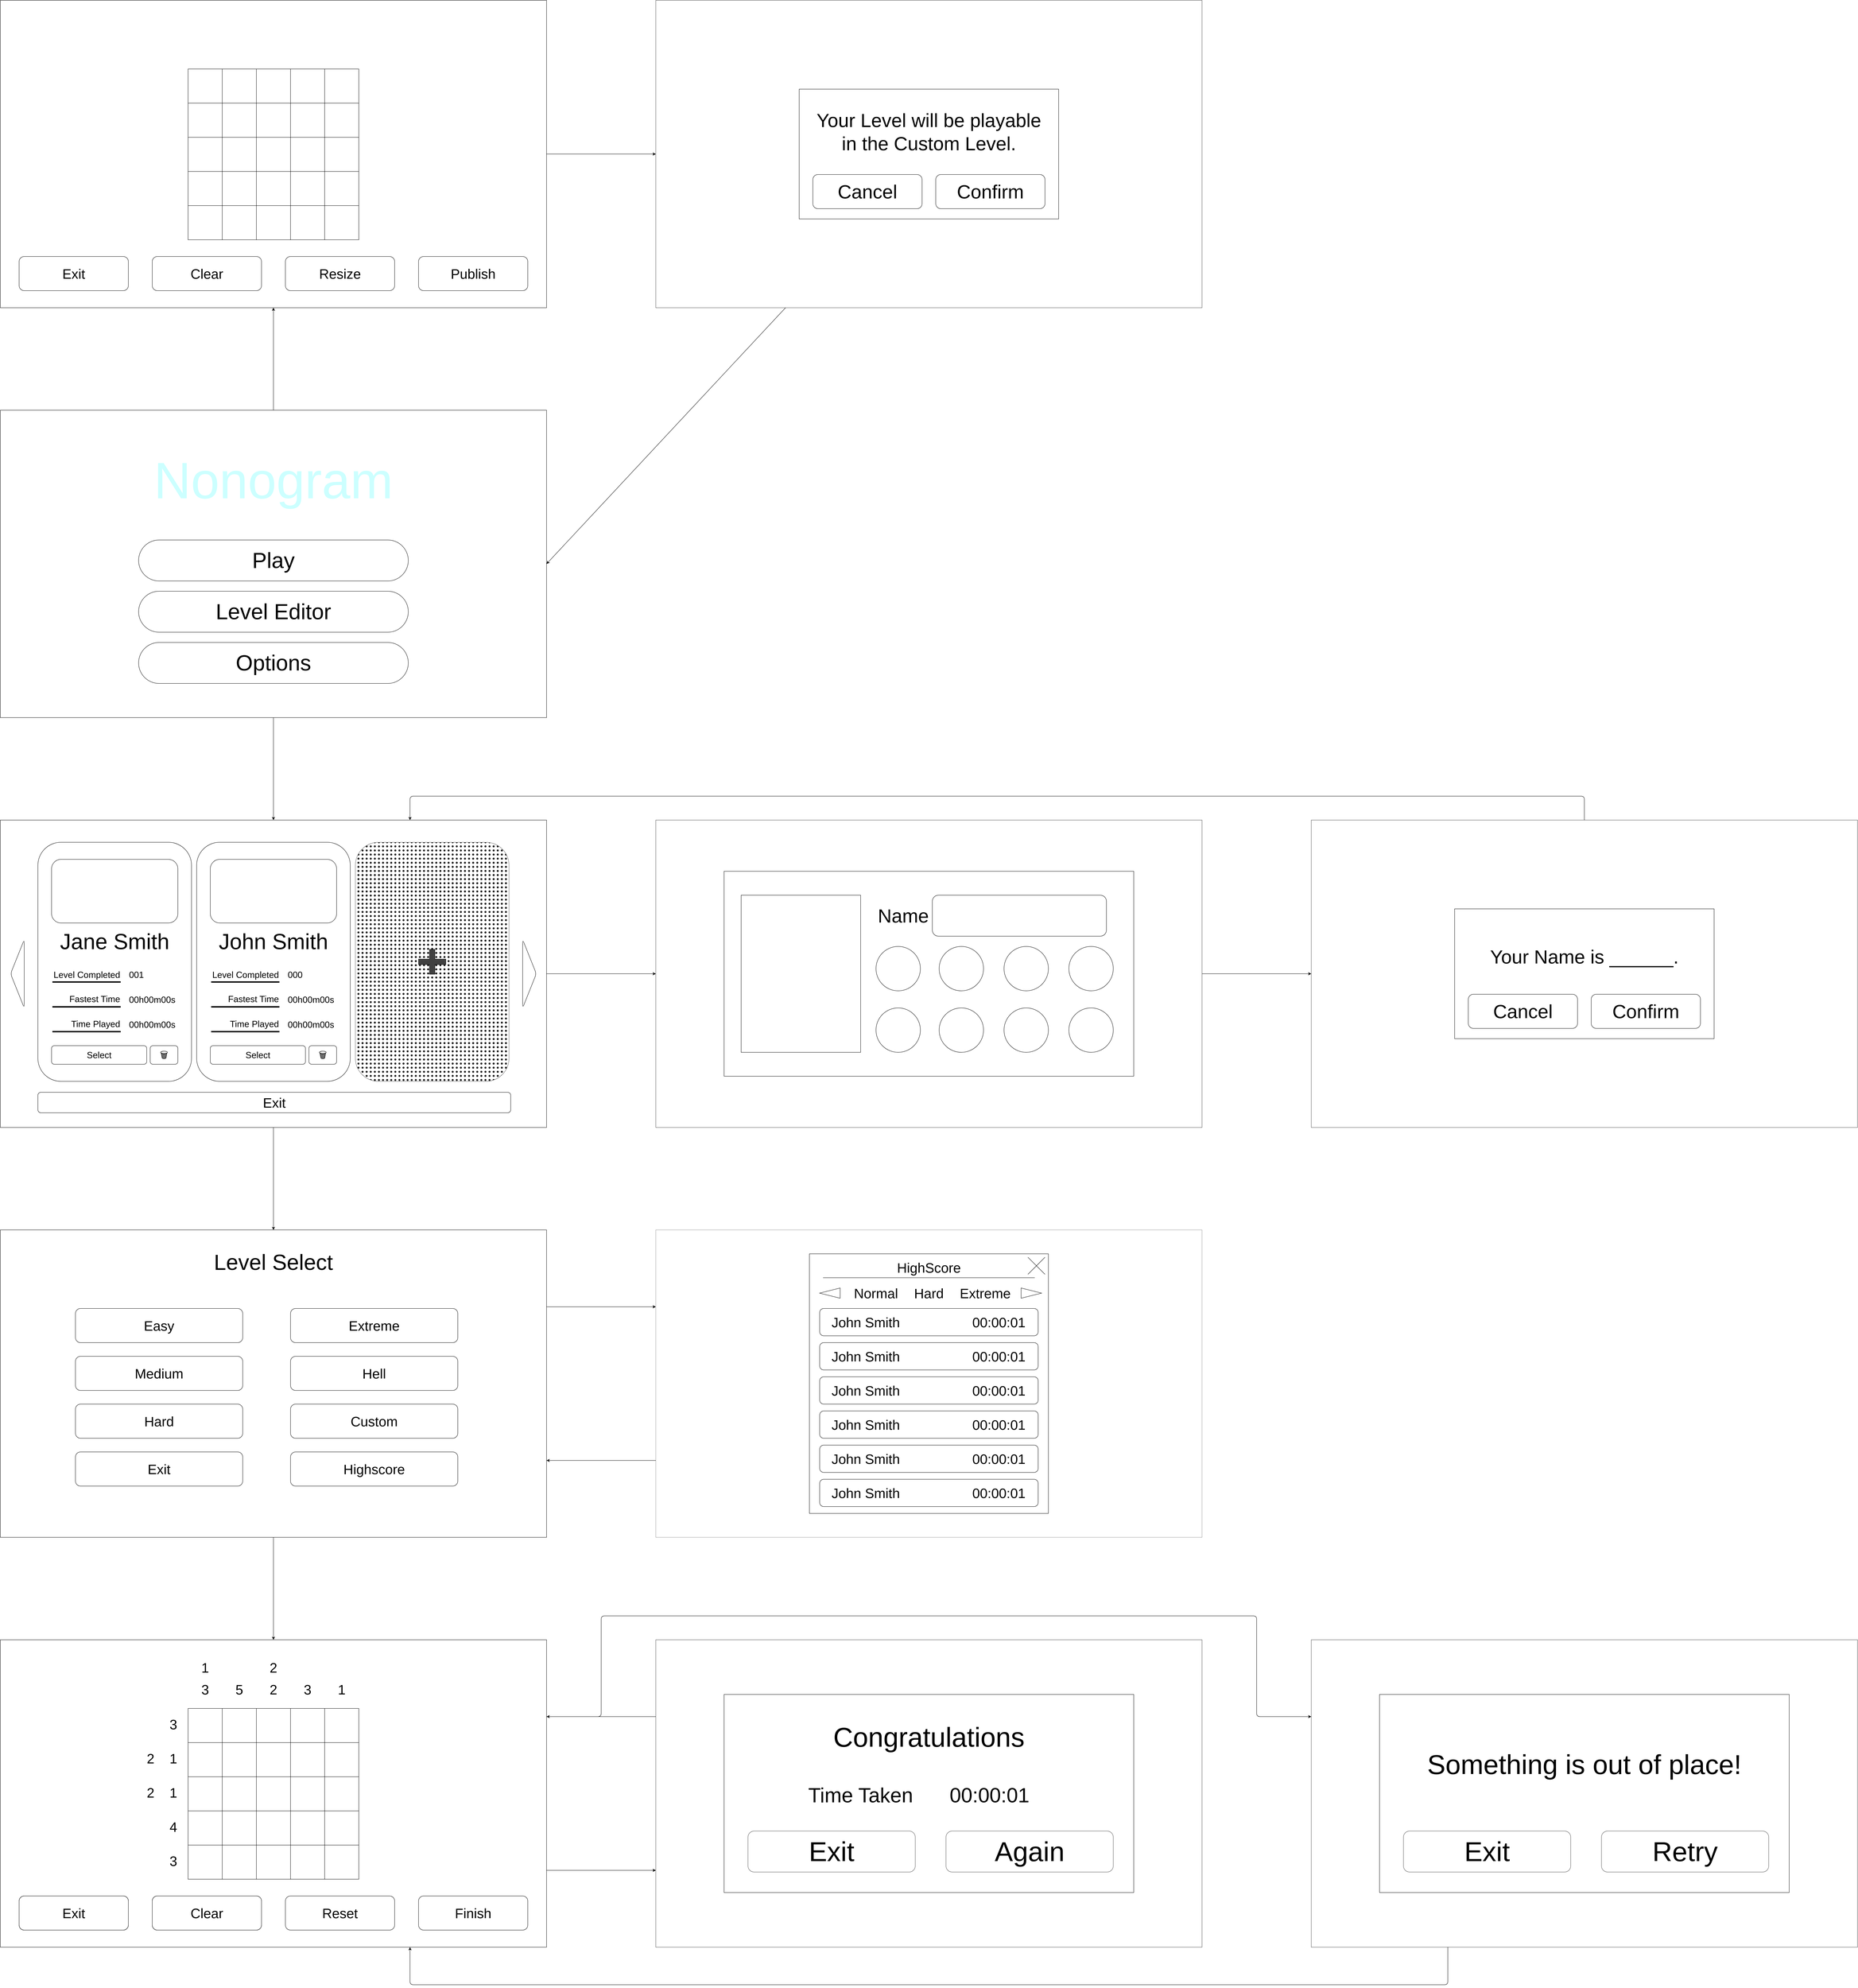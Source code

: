 <mxfile><diagram id="2UFn6uKYK-0lyqwZOTh3" name="Main Menu"><mxGraphModel dx="1440" dy="1959" grid="1" gridSize="10" guides="1" tooltips="1" connect="1" arrows="1" fold="1" page="1" pageScale="1" pageWidth="1920" pageHeight="1200" background="none" math="0" shadow="0"><root><mxCell id="0"/><mxCell id="1" parent="0"/><mxCell id="d6t7YSsKtV19rGwQycYZ-9" style="edgeStyle=none;html=1;entryX=0.5;entryY=0;entryDx=0;entryDy=0;strokeWidth=1;" parent="1" source="2" target="cmhx-IP4vPobySZOl19N-7" edge="1"><mxGeometry relative="1" as="geometry"/></mxCell><mxCell id="d6t7YSsKtV19rGwQycYZ-10" style="edgeStyle=none;html=1;entryX=0.5;entryY=1;entryDx=0;entryDy=0;strokeWidth=1;" parent="1" source="2" target="jz-EsCpyWNgFsD83uaq6-7" edge="1"><mxGeometry relative="1" as="geometry"/></mxCell><mxCell id="2" value="" style="rounded=0;whiteSpace=wrap;html=1;" parent="1" vertex="1"><mxGeometry x="160" y="150" width="1600" height="900" as="geometry"/></mxCell><mxCell id="4" value="Nonogram" style="text;align=center;verticalAlign=middle;whiteSpace=wrap;rounded=0;fontSize=150;horizontal=1;html=1;fontColor=#CCFFFF;" parent="1" vertex="1"><mxGeometry x="260" y="260" width="1400" height="190" as="geometry"/></mxCell><UserObject label="Play" link="data:page/id,QyByMroMtuPgbWklr31z" id="5"><mxCell style="rounded=1;whiteSpace=wrap;html=1;fontSize=64;arcSize=50;" parent="1" vertex="1"><mxGeometry x="565" y="530" width="790" height="120" as="geometry"/></mxCell></UserObject><UserObject label="Level Editor" link="data:page/id,P8av9Y3G5H58eBy3RIIv" id="6"><mxCell style="rounded=1;whiteSpace=wrap;html=1;fontSize=64;arcSize=50;" parent="1" vertex="1"><mxGeometry x="565" y="680" width="790" height="120" as="geometry"/></mxCell></UserObject><mxCell id="7" value="Options" style="rounded=1;whiteSpace=wrap;html=1;fontSize=64;arcSize=50;" parent="1" vertex="1"><mxGeometry x="565" y="830" width="790" height="120" as="geometry"/></mxCell><mxCell id="d6t7YSsKtV19rGwQycYZ-15" style="edgeStyle=none;html=1;entryX=0.75;entryY=0;entryDx=0;entryDy=0;strokeWidth=1;exitX=0.5;exitY=0;exitDx=0;exitDy=0;" parent="1" source="dLheoDqYAyFFeoDwbT3Y-7" target="cmhx-IP4vPobySZOl19N-7" edge="1"><mxGeometry relative="1" as="geometry"><Array as="points"><mxPoint x="4800" y="1280"/><mxPoint x="1360" y="1280"/></Array></mxGeometry></mxCell><mxCell id="dLheoDqYAyFFeoDwbT3Y-7" value="" style="rounded=0;whiteSpace=wrap;html=1;opacity=70;" parent="1" vertex="1"><mxGeometry x="4000" y="1350" width="1600" height="900" as="geometry"/></mxCell><mxCell id="dLheoDqYAyFFeoDwbT3Y-8" value="" style="rounded=0;whiteSpace=wrap;html=1;aspect=fixed;flipH=0;" parent="1" vertex="1"><mxGeometry x="4420" y="1610" width="760" height="380" as="geometry"/></mxCell><mxCell id="dLheoDqYAyFFeoDwbT3Y-9" value="Confirm" style="rounded=1;whiteSpace=wrap;html=1;strokeColor=default;fontSize=56;" parent="1" vertex="1"><mxGeometry x="4820" y="1860" width="320" height="100" as="geometry"/></mxCell><mxCell id="dLheoDqYAyFFeoDwbT3Y-10" value="Cancel" style="rounded=1;whiteSpace=wrap;html=1;strokeColor=default;fontSize=56;" parent="1" vertex="1"><mxGeometry x="4460" y="1860" width="320" height="100" as="geometry"/></mxCell><mxCell id="dLheoDqYAyFFeoDwbT3Y-11" value="Your Name is ______." style="text;html=1;strokeColor=none;fillColor=none;align=center;verticalAlign=middle;whiteSpace=wrap;rounded=0;fontSize=56;" parent="1" vertex="1"><mxGeometry x="4485" y="1670" width="630" height="160" as="geometry"/></mxCell><mxCell id="d6t7YSsKtV19rGwQycYZ-14" style="edgeStyle=none;html=1;entryX=0;entryY=0.5;entryDx=0;entryDy=0;strokeWidth=1;" parent="1" source="Oiw_y2g2aMUaSctR7Zwt-7" target="dLheoDqYAyFFeoDwbT3Y-7" edge="1"><mxGeometry relative="1" as="geometry"/></mxCell><mxCell id="Oiw_y2g2aMUaSctR7Zwt-7" value="" style="rounded=0;whiteSpace=wrap;html=1;opacity=70;" parent="1" vertex="1"><mxGeometry x="2080" y="1350" width="1600" height="900" as="geometry"/></mxCell><mxCell id="Oiw_y2g2aMUaSctR7Zwt-8" value="" style="rounded=0;whiteSpace=wrap;html=1;aspect=fixed;flipH=0;" parent="1" vertex="1"><mxGeometry x="2280" y="1500" width="1200" height="600" as="geometry"/></mxCell><mxCell id="Oiw_y2g2aMUaSctR7Zwt-9" value="" style="rounded=1;whiteSpace=wrap;html=1;strokeColor=default;fontSize=64;" parent="1" vertex="1"><mxGeometry x="2890" y="1570" width="510" height="120" as="geometry"/></mxCell><mxCell id="Oiw_y2g2aMUaSctR7Zwt-10" value="" style="whiteSpace=wrap;html=1;strokeColor=default;fontSize=64;" parent="1" vertex="1"><mxGeometry x="2330" y="1570" width="350" height="460" as="geometry"/></mxCell><mxCell id="Oiw_y2g2aMUaSctR7Zwt-11" value="Name" style="text;html=1;strokeColor=none;fillColor=none;align=center;verticalAlign=middle;whiteSpace=wrap;rounded=0;fontSize=56;" parent="1" vertex="1"><mxGeometry x="2730" y="1590" width="150" height="80" as="geometry"/></mxCell><mxCell id="Oiw_y2g2aMUaSctR7Zwt-12" value="" style="ellipse;whiteSpace=wrap;html=1;aspect=fixed;strokeColor=default;fontSize=64;" parent="1" vertex="1"><mxGeometry x="2725" y="1720" width="130" height="130" as="geometry"/></mxCell><mxCell id="Oiw_y2g2aMUaSctR7Zwt-13" value="" style="ellipse;whiteSpace=wrap;html=1;aspect=fixed;strokeColor=default;fontSize=64;" parent="1" vertex="1"><mxGeometry x="2910" y="1720" width="130" height="130" as="geometry"/></mxCell><mxCell id="Oiw_y2g2aMUaSctR7Zwt-14" value="" style="ellipse;whiteSpace=wrap;html=1;aspect=fixed;strokeColor=default;fontSize=64;" parent="1" vertex="1"><mxGeometry x="3100" y="1720" width="130" height="130" as="geometry"/></mxCell><mxCell id="Oiw_y2g2aMUaSctR7Zwt-15" value="" style="ellipse;whiteSpace=wrap;html=1;aspect=fixed;strokeColor=default;fontSize=64;" parent="1" vertex="1"><mxGeometry x="3290" y="1720" width="130" height="130" as="geometry"/></mxCell><mxCell id="Oiw_y2g2aMUaSctR7Zwt-16" value="" style="ellipse;whiteSpace=wrap;html=1;aspect=fixed;strokeColor=default;fontSize=64;" parent="1" vertex="1"><mxGeometry x="2725" y="1900" width="130" height="130" as="geometry"/></mxCell><mxCell id="Oiw_y2g2aMUaSctR7Zwt-17" value="" style="ellipse;whiteSpace=wrap;html=1;aspect=fixed;strokeColor=default;fontSize=64;" parent="1" vertex="1"><mxGeometry x="2910" y="1900" width="130" height="130" as="geometry"/></mxCell><mxCell id="Oiw_y2g2aMUaSctR7Zwt-18" value="" style="ellipse;whiteSpace=wrap;html=1;aspect=fixed;strokeColor=default;fontSize=64;" parent="1" vertex="1"><mxGeometry x="3100" y="1900" width="130" height="130" as="geometry"/></mxCell><mxCell id="Oiw_y2g2aMUaSctR7Zwt-19" value="" style="ellipse;whiteSpace=wrap;html=1;aspect=fixed;strokeColor=default;fontSize=64;" parent="1" vertex="1"><mxGeometry x="3290" y="1900" width="130" height="130" as="geometry"/></mxCell><mxCell id="d6t7YSsKtV19rGwQycYZ-13" style="edgeStyle=none;html=1;entryX=0;entryY=0.5;entryDx=0;entryDy=0;strokeWidth=1;" parent="1" source="cmhx-IP4vPobySZOl19N-7" target="Oiw_y2g2aMUaSctR7Zwt-7" edge="1"><mxGeometry relative="1" as="geometry"/></mxCell><mxCell id="d6t7YSsKtV19rGwQycYZ-16" style="edgeStyle=none;html=1;entryX=0.5;entryY=0;entryDx=0;entryDy=0;strokeWidth=1;" parent="1" source="cmhx-IP4vPobySZOl19N-7" target="ub20xDgYtbGWGXCMpU5M-7" edge="1"><mxGeometry relative="1" as="geometry"/></mxCell><mxCell id="cmhx-IP4vPobySZOl19N-7" value="" style="rounded=0;whiteSpace=wrap;html=1;" parent="1" vertex="1"><mxGeometry x="160" y="1350" width="1600" height="900" as="geometry"/></mxCell><mxCell id="cmhx-IP4vPobySZOl19N-8" value="" style="triangle;whiteSpace=wrap;html=1;rounded=1;labelBackgroundColor=none;strokeColor=default;fontFamily=Helvetica;fontSize=26;fontColor=default;fillColor=default;" parent="1" vertex="1"><mxGeometry x="1690" y="1700" width="40" height="200" as="geometry"/></mxCell><mxCell id="cmhx-IP4vPobySZOl19N-9" value="" style="triangle;whiteSpace=wrap;html=1;rounded=1;labelBackgroundColor=none;strokeColor=default;fontFamily=Helvetica;fontSize=26;fontColor=default;fillColor=default;flipH=1;" parent="1" vertex="1"><mxGeometry x="190" y="1700" width="40" height="200" as="geometry"/></mxCell><mxCell id="cmhx-IP4vPobySZOl19N-10" value="" style="group;" parent="1" vertex="1" connectable="0"><mxGeometry x="735" y="1415" width="450" height="700" as="geometry"/></mxCell><mxCell id="cmhx-IP4vPobySZOl19N-11" value="" style="rounded=1;whiteSpace=wrap;html=1;labelBackgroundColor=none;fontSize=150;" parent="cmhx-IP4vPobySZOl19N-10" vertex="1"><mxGeometry width="450.0" height="700" as="geometry"/></mxCell><mxCell id="cmhx-IP4vPobySZOl19N-12" value="&lt;p style=&quot;line-height: 0%;&quot;&gt;&lt;br&gt;&lt;/p&gt;" style="rounded=1;whiteSpace=wrap;html=1;labelBackgroundColor=none;strokeColor=default;fontFamily=Helvetica;fontSize=150;fontColor=default;fillColor=default;" parent="cmhx-IP4vPobySZOl19N-10" vertex="1"><mxGeometry x="40.0" y="50" width="370.0" height="186.364" as="geometry"/></mxCell><mxCell id="cmhx-IP4vPobySZOl19N-13" value="John Smith" style="text;html=1;strokeColor=none;fillColor=none;align=center;verticalAlign=middle;whiteSpace=wrap;rounded=0;labelBackgroundColor=none;fontFamily=Helvetica;fontSize=64;fontColor=default;" parent="cmhx-IP4vPobySZOl19N-10" vertex="1"><mxGeometry x="40.0" y="259.091" width="370.0" height="63.636" as="geometry"/></mxCell><mxCell id="cmhx-IP4vPobySZOl19N-14" value="&lt;span style=&quot;font-size: 26px;&quot;&gt;000&lt;/span&gt;" style="text;html=1;strokeColor=none;fillColor=none;align=left;verticalAlign=middle;whiteSpace=wrap;rounded=0;labelBackgroundColor=none;fontFamily=Helvetica;fontSize=32;fontColor=default;spacingLeft=10;" parent="cmhx-IP4vPobySZOl19N-10" vertex="1"><mxGeometry x="255.0" y="359.091" width="150.0" height="54.545" as="geometry"/></mxCell><mxCell id="cmhx-IP4vPobySZOl19N-15" value="&lt;span style=&quot;font-size: 26px;&quot;&gt;00h00m00s&lt;/span&gt;" style="text;html=1;strokeColor=none;fillColor=none;align=left;verticalAlign=middle;whiteSpace=wrap;rounded=0;labelBackgroundColor=none;fontFamily=Helvetica;fontSize=32;fontColor=default;spacingLeft=10;" parent="cmhx-IP4vPobySZOl19N-10" vertex="1"><mxGeometry x="255.0" y="431.818" width="150.0" height="54.545" as="geometry"/></mxCell><mxCell id="cmhx-IP4vPobySZOl19N-16" value="&lt;span style=&quot;font-size: 26px;&quot;&gt;00h00m00s&lt;/span&gt;" style="text;html=1;strokeColor=none;fillColor=none;align=left;verticalAlign=middle;whiteSpace=wrap;rounded=0;labelBackgroundColor=none;fontFamily=Helvetica;fontSize=32;fontColor=default;spacingLeft=10;" parent="cmhx-IP4vPobySZOl19N-10" vertex="1"><mxGeometry x="255.0" y="504.545" width="150.0" height="54.545" as="geometry"/></mxCell><mxCell id="cmhx-IP4vPobySZOl19N-17" value="" style="group" parent="cmhx-IP4vPobySZOl19N-10" vertex="1" connectable="0"><mxGeometry x="42.5" y="359.091" width="200.0" height="54.545" as="geometry"/></mxCell><mxCell id="cmhx-IP4vPobySZOl19N-18" value="&lt;font style=&quot;font-size: 26px;&quot;&gt;Level Completed&lt;/font&gt;" style="text;html=1;strokeColor=none;fillColor=none;align=right;verticalAlign=middle;whiteSpace=wrap;rounded=0;labelBackgroundColor=none;fontFamily=Helvetica;fontSize=32;fontColor=default;" parent="cmhx-IP4vPobySZOl19N-17" vertex="1"><mxGeometry width="200.0" height="54.545" as="geometry"/></mxCell><mxCell id="cmhx-IP4vPobySZOl19N-19" value="" style="line;strokeWidth=4;html=1;perimeter=backbonePerimeter;points=[];outlineConnect=0;rounded=1;labelBackgroundColor=none;strokeColor=default;fontFamily=Helvetica;fontSize=26;fontColor=default;fillColor=default;" parent="cmhx-IP4vPobySZOl19N-17" vertex="1"><mxGeometry y="45.455" width="200.0" height="9.091" as="geometry"/></mxCell><mxCell id="cmhx-IP4vPobySZOl19N-20" value="" style="group" parent="cmhx-IP4vPobySZOl19N-10" vertex="1" connectable="0"><mxGeometry x="42.5" y="431.818" width="200.0" height="54.545" as="geometry"/></mxCell><mxCell id="cmhx-IP4vPobySZOl19N-21" value="Fastest Time" style="text;html=1;strokeColor=none;fillColor=none;align=right;verticalAlign=middle;whiteSpace=wrap;rounded=0;labelBackgroundColor=none;fontFamily=Helvetica;fontSize=26;fontColor=default;" parent="cmhx-IP4vPobySZOl19N-20" vertex="1"><mxGeometry width="200.0" height="54.545" as="geometry"/></mxCell><mxCell id="cmhx-IP4vPobySZOl19N-22" value="" style="line;strokeWidth=4;html=1;perimeter=backbonePerimeter;points=[];outlineConnect=0;rounded=1;labelBackgroundColor=none;strokeColor=default;fontFamily=Helvetica;fontSize=26;fontColor=default;fillColor=default;" parent="cmhx-IP4vPobySZOl19N-20" vertex="1"><mxGeometry y="45.455" width="200.0" height="9.091" as="geometry"/></mxCell><mxCell id="cmhx-IP4vPobySZOl19N-23" value="" style="group" parent="cmhx-IP4vPobySZOl19N-10" vertex="1" connectable="0"><mxGeometry x="42.5" y="504.545" width="200.0" height="54.545" as="geometry"/></mxCell><mxCell id="cmhx-IP4vPobySZOl19N-24" value="Time Played" style="text;html=1;strokeColor=none;fillColor=none;align=right;verticalAlign=middle;whiteSpace=wrap;rounded=0;labelBackgroundColor=none;fontFamily=Helvetica;fontSize=26;fontColor=default;" parent="cmhx-IP4vPobySZOl19N-23" vertex="1"><mxGeometry width="200.0" height="54.545" as="geometry"/></mxCell><mxCell id="cmhx-IP4vPobySZOl19N-25" value="" style="line;strokeWidth=4;html=1;perimeter=backbonePerimeter;points=[];outlineConnect=0;rounded=1;labelBackgroundColor=none;strokeColor=default;fontFamily=Helvetica;fontSize=26;fontColor=default;fillColor=default;" parent="cmhx-IP4vPobySZOl19N-23" vertex="1"><mxGeometry y="45.455" width="200.0" height="9.091" as="geometry"/></mxCell><mxCell id="cmhx-IP4vPobySZOl19N-26" value="" style="group" parent="cmhx-IP4vPobySZOl19N-10" vertex="1" connectable="0"><mxGeometry x="40.0" y="595.455" width="370.0" height="54.545" as="geometry"/></mxCell><mxCell id="cmhx-IP4vPobySZOl19N-27" value="Select" style="whiteSpace=wrap;html=1;rounded=1;labelBackgroundColor=none;strokeColor=default;fontFamily=Helvetica;fontSize=26;fontColor=default;fillColor=default;" parent="cmhx-IP4vPobySZOl19N-26" vertex="1"><mxGeometry width="278.767" height="54.545" as="geometry"/></mxCell><mxCell id="cmhx-IP4vPobySZOl19N-28" value="🗑️" style="whiteSpace=wrap;html=1;rounded=1;labelBackgroundColor=none;strokeColor=default;fontFamily=Helvetica;fontSize=26;fontColor=default;fillColor=default;" parent="cmhx-IP4vPobySZOl19N-26" vertex="1"><mxGeometry x="288.904" width="81.096" height="54.545" as="geometry"/></mxCell><mxCell id="cmhx-IP4vPobySZOl19N-29" value="" style="group;" parent="1" vertex="1" connectable="0"><mxGeometry x="1200" y="1415" width="450" height="700" as="geometry"/></mxCell><mxCell id="cmhx-IP4vPobySZOl19N-30" value="" style="rounded=1;whiteSpace=wrap;html=1;labelBackgroundColor=none;fontSize=150;fillColor=#1F1F1F;gradientColor=none;strokeColor=#666666;fillStyle=dots;" parent="cmhx-IP4vPobySZOl19N-29" vertex="1"><mxGeometry width="450" height="700" as="geometry"/></mxCell><mxCell id="cmhx-IP4vPobySZOl19N-31" value="" style="shape=cross;whiteSpace=wrap;html=1;rounded=1;labelBackgroundColor=none;strokeColor=default;fontFamily=Helvetica;fontSize=26;fontColor=default;fillColor=#404040;size=0.22;" parent="cmhx-IP4vPobySZOl19N-29" vertex="1"><mxGeometry x="185" y="313.636" width="80" height="72.727" as="geometry"/></mxCell><mxCell id="cmhx-IP4vPobySZOl19N-32" value="" style="group;" parent="1" vertex="1" connectable="0"><mxGeometry x="270" y="1415" width="450" height="700" as="geometry"/></mxCell><mxCell id="cmhx-IP4vPobySZOl19N-33" value="" style="rounded=1;whiteSpace=wrap;html=1;labelBackgroundColor=none;fontSize=150;" parent="cmhx-IP4vPobySZOl19N-32" vertex="1"><mxGeometry width="450" height="700" as="geometry"/></mxCell><mxCell id="cmhx-IP4vPobySZOl19N-34" value="&lt;p style=&quot;line-height: 0%;&quot;&gt;&lt;br&gt;&lt;/p&gt;" style="rounded=1;whiteSpace=wrap;html=1;labelBackgroundColor=none;strokeColor=default;fontFamily=Helvetica;fontSize=150;fontColor=default;fillColor=default;" parent="cmhx-IP4vPobySZOl19N-32" vertex="1"><mxGeometry x="40" y="50" width="370" height="186.364" as="geometry"/></mxCell><mxCell id="cmhx-IP4vPobySZOl19N-35" value="Jane Smith" style="text;html=1;strokeColor=none;fillColor=none;align=center;verticalAlign=middle;whiteSpace=wrap;rounded=0;labelBackgroundColor=none;fontFamily=Helvetica;fontSize=64;fontColor=default;" parent="cmhx-IP4vPobySZOl19N-32" vertex="1"><mxGeometry x="40" y="259.091" width="370" height="63.636" as="geometry"/></mxCell><mxCell id="cmhx-IP4vPobySZOl19N-36" value="&lt;span style=&quot;font-size: 26px;&quot;&gt;001&lt;/span&gt;" style="text;html=1;strokeColor=none;fillColor=none;align=left;verticalAlign=middle;whiteSpace=wrap;rounded=0;labelBackgroundColor=none;fontFamily=Helvetica;fontSize=32;fontColor=default;spacingLeft=10;" parent="cmhx-IP4vPobySZOl19N-32" vertex="1"><mxGeometry x="255" y="359.091" width="150" height="54.545" as="geometry"/></mxCell><mxCell id="cmhx-IP4vPobySZOl19N-37" value="&lt;span style=&quot;font-size: 26px;&quot;&gt;00h00m00s&lt;/span&gt;" style="text;html=1;strokeColor=none;fillColor=none;align=left;verticalAlign=middle;whiteSpace=wrap;rounded=0;labelBackgroundColor=none;fontFamily=Helvetica;fontSize=32;fontColor=default;spacingLeft=10;" parent="cmhx-IP4vPobySZOl19N-32" vertex="1"><mxGeometry x="255" y="431.818" width="150" height="54.545" as="geometry"/></mxCell><mxCell id="cmhx-IP4vPobySZOl19N-38" value="&lt;span style=&quot;font-size: 26px;&quot;&gt;00h00m00s&lt;/span&gt;" style="text;html=1;strokeColor=none;fillColor=none;align=left;verticalAlign=middle;whiteSpace=wrap;rounded=0;labelBackgroundColor=none;fontFamily=Helvetica;fontSize=32;fontColor=default;spacingLeft=10;" parent="cmhx-IP4vPobySZOl19N-32" vertex="1"><mxGeometry x="255" y="504.545" width="150" height="54.545" as="geometry"/></mxCell><mxCell id="cmhx-IP4vPobySZOl19N-39" value="" style="group" parent="cmhx-IP4vPobySZOl19N-32" vertex="1" connectable="0"><mxGeometry x="42.5" y="359.091" width="200" height="54.545" as="geometry"/></mxCell><mxCell id="cmhx-IP4vPobySZOl19N-40" value="&lt;font style=&quot;font-size: 26px;&quot;&gt;Level Completed&lt;/font&gt;" style="text;html=1;strokeColor=none;fillColor=none;align=right;verticalAlign=middle;whiteSpace=wrap;rounded=0;labelBackgroundColor=none;fontFamily=Helvetica;fontSize=32;fontColor=default;" parent="cmhx-IP4vPobySZOl19N-39" vertex="1"><mxGeometry width="200" height="54.545" as="geometry"/></mxCell><mxCell id="cmhx-IP4vPobySZOl19N-41" value="" style="line;strokeWidth=4;html=1;perimeter=backbonePerimeter;points=[];outlineConnect=0;rounded=1;labelBackgroundColor=none;strokeColor=default;fontFamily=Helvetica;fontSize=26;fontColor=default;fillColor=default;" parent="cmhx-IP4vPobySZOl19N-39" vertex="1"><mxGeometry y="45.455" width="200" height="9.091" as="geometry"/></mxCell><mxCell id="cmhx-IP4vPobySZOl19N-42" value="" style="group" parent="cmhx-IP4vPobySZOl19N-32" vertex="1" connectable="0"><mxGeometry x="42.5" y="431.818" width="200" height="54.545" as="geometry"/></mxCell><mxCell id="cmhx-IP4vPobySZOl19N-43" value="Fastest Time" style="text;html=1;strokeColor=none;fillColor=none;align=right;verticalAlign=middle;whiteSpace=wrap;rounded=0;labelBackgroundColor=none;fontFamily=Helvetica;fontSize=26;fontColor=default;" parent="cmhx-IP4vPobySZOl19N-42" vertex="1"><mxGeometry width="200" height="54.545" as="geometry"/></mxCell><mxCell id="cmhx-IP4vPobySZOl19N-44" value="" style="line;strokeWidth=4;html=1;perimeter=backbonePerimeter;points=[];outlineConnect=0;rounded=1;labelBackgroundColor=none;strokeColor=default;fontFamily=Helvetica;fontSize=26;fontColor=default;fillColor=default;" parent="cmhx-IP4vPobySZOl19N-42" vertex="1"><mxGeometry y="45.455" width="200" height="9.091" as="geometry"/></mxCell><mxCell id="cmhx-IP4vPobySZOl19N-45" value="" style="group" parent="cmhx-IP4vPobySZOl19N-32" vertex="1" connectable="0"><mxGeometry x="42.5" y="504.545" width="200" height="54.545" as="geometry"/></mxCell><mxCell id="cmhx-IP4vPobySZOl19N-46" value="Time Played" style="text;html=1;strokeColor=none;fillColor=none;align=right;verticalAlign=middle;whiteSpace=wrap;rounded=0;labelBackgroundColor=none;fontFamily=Helvetica;fontSize=26;fontColor=default;" parent="cmhx-IP4vPobySZOl19N-45" vertex="1"><mxGeometry width="200" height="54.545" as="geometry"/></mxCell><mxCell id="cmhx-IP4vPobySZOl19N-47" value="" style="line;strokeWidth=4;html=1;perimeter=backbonePerimeter;points=[];outlineConnect=0;rounded=1;labelBackgroundColor=none;strokeColor=default;fontFamily=Helvetica;fontSize=26;fontColor=default;fillColor=default;" parent="cmhx-IP4vPobySZOl19N-45" vertex="1"><mxGeometry y="45.455" width="200" height="9.091" as="geometry"/></mxCell><mxCell id="cmhx-IP4vPobySZOl19N-48" value="" style="group" parent="cmhx-IP4vPobySZOl19N-32" vertex="1" connectable="0"><mxGeometry x="40" y="595.455" width="370" height="54.545" as="geometry"/></mxCell><UserObject label="Select" id="cmhx-IP4vPobySZOl19N-49"><mxCell style="whiteSpace=wrap;html=1;rounded=1;labelBackgroundColor=none;strokeColor=default;fontFamily=Helvetica;fontSize=26;fontColor=default;fillColor=default;" parent="cmhx-IP4vPobySZOl19N-48" vertex="1"><mxGeometry width="278.767" height="54.545" as="geometry"/></mxCell></UserObject><mxCell id="cmhx-IP4vPobySZOl19N-50" value="🗑️" style="whiteSpace=wrap;html=1;rounded=1;labelBackgroundColor=none;strokeColor=default;fontFamily=Helvetica;fontSize=26;fontColor=default;fillColor=default;" parent="cmhx-IP4vPobySZOl19N-48" vertex="1"><mxGeometry x="288.904" width="81.096" height="54.545" as="geometry"/></mxCell><mxCell id="cmhx-IP4vPobySZOl19N-51" value="Exit" style="rounded=1;whiteSpace=wrap;html=1;labelBackgroundColor=none;strokeColor=default;fontFamily=Helvetica;fontSize=40;fontColor=default;fillColor=default;" parent="1" vertex="1"><mxGeometry x="270" y="2147" width="1385" height="60" as="geometry"/></mxCell><mxCell id="d6t7YSsKtV19rGwQycYZ-17" style="edgeStyle=none;html=1;entryX=0;entryY=0.25;entryDx=0;entryDy=0;strokeWidth=1;exitX=1;exitY=0.25;exitDx=0;exitDy=0;" parent="1" source="ub20xDgYtbGWGXCMpU5M-7" target="495WokNZPdG06sXbY0mS-7" edge="1"><mxGeometry relative="1" as="geometry"/></mxCell><mxCell id="d6t7YSsKtV19rGwQycYZ-22" style="edgeStyle=none;html=1;entryX=0.5;entryY=0;entryDx=0;entryDy=0;strokeWidth=1;" parent="1" source="ub20xDgYtbGWGXCMpU5M-7" target="pbyNr5ci35poWfnSfCp5-7" edge="1"><mxGeometry relative="1" as="geometry"/></mxCell><mxCell id="ub20xDgYtbGWGXCMpU5M-7" value="" style="rounded=0;whiteSpace=wrap;html=1;" parent="1" vertex="1"><mxGeometry x="160" y="2550" width="1600" height="900" as="geometry"/></mxCell><mxCell id="ub20xDgYtbGWGXCMpU5M-8" value="Level Select" style="text;html=1;strokeColor=none;fillColor=none;align=center;verticalAlign=middle;whiteSpace=wrap;rounded=0;fontSize=64;" parent="1" vertex="1"><mxGeometry x="780" y="2600" width="360" height="90" as="geometry"/></mxCell><mxCell id="ub20xDgYtbGWGXCMpU5M-9" value="Easy" style="rounded=1;whiteSpace=wrap;html=1;labelBackgroundColor=none;strokeColor=default;fontFamily=Helvetica;fontSize=40;fontColor=default;fillColor=default;" parent="1" vertex="1"><mxGeometry x="380" y="2780" width="490" height="100" as="geometry"/></mxCell><mxCell id="ub20xDgYtbGWGXCMpU5M-10" value="Highscore" style="rounded=1;whiteSpace=wrap;html=1;labelBackgroundColor=none;strokeColor=default;fontFamily=Helvetica;fontSize=40;fontColor=default;fillColor=default;" parent="1" vertex="1"><mxGeometry x="1010" y="3200" width="490" height="100" as="geometry"/></mxCell><mxCell id="ub20xDgYtbGWGXCMpU5M-11" value="Custom" style="rounded=1;whiteSpace=wrap;html=1;labelBackgroundColor=none;strokeColor=default;fontFamily=Helvetica;fontSize=40;fontColor=default;fillColor=default;" parent="1" vertex="1"><mxGeometry x="1010" y="3060" width="490" height="100" as="geometry"/></mxCell><mxCell id="ub20xDgYtbGWGXCMpU5M-12" value="Medium" style="rounded=1;whiteSpace=wrap;html=1;labelBackgroundColor=none;strokeColor=default;fontFamily=Helvetica;fontSize=40;fontColor=default;fillColor=default;" parent="1" vertex="1"><mxGeometry x="380" y="2920" width="490" height="100" as="geometry"/></mxCell><mxCell id="ub20xDgYtbGWGXCMpU5M-13" value="Hard" style="rounded=1;whiteSpace=wrap;html=1;labelBackgroundColor=none;strokeColor=default;fontFamily=Helvetica;fontSize=40;fontColor=default;fillColor=default;" parent="1" vertex="1"><mxGeometry x="380" y="3060" width="490" height="100" as="geometry"/></mxCell><mxCell id="ub20xDgYtbGWGXCMpU5M-14" value="Extreme" style="rounded=1;whiteSpace=wrap;html=1;labelBackgroundColor=none;strokeColor=default;fontFamily=Helvetica;fontSize=40;fontColor=default;fillColor=default;" parent="1" vertex="1"><mxGeometry x="1010" y="2780" width="490" height="100" as="geometry"/></mxCell><mxCell id="ub20xDgYtbGWGXCMpU5M-15" value="Hell" style="rounded=1;whiteSpace=wrap;html=1;labelBackgroundColor=none;strokeColor=default;fontFamily=Helvetica;fontSize=40;fontColor=default;fillColor=default;" parent="1" vertex="1"><mxGeometry x="1010" y="2920" width="490" height="100" as="geometry"/></mxCell><mxCell id="ub20xDgYtbGWGXCMpU5M-16" value="Exit" style="rounded=1;whiteSpace=wrap;html=1;labelBackgroundColor=none;strokeColor=default;fontFamily=Helvetica;fontSize=40;fontColor=default;fillColor=default;" parent="1" vertex="1"><mxGeometry x="380" y="3200" width="490" height="100" as="geometry"/></mxCell><mxCell id="d6t7YSsKtV19rGwQycYZ-18" style="edgeStyle=none;html=1;entryX=1;entryY=0.75;entryDx=0;entryDy=0;strokeWidth=1;exitX=0;exitY=0.75;exitDx=0;exitDy=0;" parent="1" source="495WokNZPdG06sXbY0mS-7" target="ub20xDgYtbGWGXCMpU5M-7" edge="1"><mxGeometry relative="1" as="geometry"/></mxCell><mxCell id="495WokNZPdG06sXbY0mS-7" value="" style="rounded=0;whiteSpace=wrap;html=1;opacity=40;" parent="1" vertex="1"><mxGeometry x="2080" y="2550" width="1600" height="900" as="geometry"/></mxCell><mxCell id="495WokNZPdG06sXbY0mS-8" value="" style="rounded=0;whiteSpace=wrap;html=1;" parent="1" vertex="1"><mxGeometry x="2530" y="2620" width="700" height="760" as="geometry"/></mxCell><mxCell id="495WokNZPdG06sXbY0mS-9" value="HighScore" style="text;html=1;strokeColor=none;fillColor=none;align=center;verticalAlign=middle;whiteSpace=wrap;rounded=0;fontSize=40;" parent="1" vertex="1"><mxGeometry x="2775" y="2630" width="210" height="60" as="geometry"/></mxCell><mxCell id="495WokNZPdG06sXbY0mS-10" value="" style="endArrow=none;html=1;fontSize=40;" parent="1" edge="1"><mxGeometry width="50" height="50" relative="1" as="geometry"><mxPoint x="2570" y="2690" as="sourcePoint"/><mxPoint x="3190" y="2690" as="targetPoint"/></mxGeometry></mxCell><mxCell id="495WokNZPdG06sXbY0mS-11" value="Hard" style="text;html=1;strokeColor=none;fillColor=none;align=center;verticalAlign=middle;whiteSpace=wrap;rounded=0;fontSize=40;" parent="1" vertex="1"><mxGeometry x="2805" y="2710" width="150" height="50" as="geometry"/></mxCell><mxCell id="495WokNZPdG06sXbY0mS-12" value="Normal" style="text;html=1;strokeColor=none;fillColor=none;align=center;verticalAlign=middle;whiteSpace=wrap;rounded=0;fontSize=40;" parent="1" vertex="1"><mxGeometry x="2650" y="2710" width="150" height="50" as="geometry"/></mxCell><mxCell id="495WokNZPdG06sXbY0mS-13" value="Extreme" style="text;html=1;strokeColor=none;fillColor=none;align=center;verticalAlign=middle;whiteSpace=wrap;rounded=0;fontSize=40;" parent="1" vertex="1"><mxGeometry x="2970" y="2710" width="150" height="50" as="geometry"/></mxCell><mxCell id="495WokNZPdG06sXbY0mS-14" value="" style="triangle;whiteSpace=wrap;html=1;strokeColor=default;fontSize=40;" parent="1" vertex="1"><mxGeometry x="3150" y="2720" width="60" height="30" as="geometry"/></mxCell><mxCell id="495WokNZPdG06sXbY0mS-15" value="" style="triangle;whiteSpace=wrap;html=1;strokeColor=default;fontSize=40;flipV=1;flipH=1;" parent="1" vertex="1"><mxGeometry x="2560" y="2720" width="60" height="30" as="geometry"/></mxCell><mxCell id="495WokNZPdG06sXbY0mS-16" value="" style="group" parent="1" vertex="1" connectable="0"><mxGeometry x="2560" y="2780" width="640" height="80" as="geometry"/></mxCell><mxCell id="495WokNZPdG06sXbY0mS-17" value="" style="rounded=1;whiteSpace=wrap;html=1;strokeColor=default;fontSize=40;" parent="495WokNZPdG06sXbY0mS-16" vertex="1"><mxGeometry width="640" height="80" as="geometry"/></mxCell><mxCell id="495WokNZPdG06sXbY0mS-18" value="John Smith" style="text;html=1;strokeColor=none;fillColor=none;align=center;verticalAlign=middle;whiteSpace=wrap;rounded=0;fontSize=40;" parent="495WokNZPdG06sXbY0mS-16" vertex="1"><mxGeometry x="10" y="10" width="250" height="60" as="geometry"/></mxCell><mxCell id="495WokNZPdG06sXbY0mS-19" value="00:00:01" style="text;html=1;strokeColor=none;fillColor=none;align=center;verticalAlign=middle;whiteSpace=wrap;rounded=0;fontSize=40;" parent="495WokNZPdG06sXbY0mS-16" vertex="1"><mxGeometry x="430" y="10" width="190" height="60" as="geometry"/></mxCell><mxCell id="495WokNZPdG06sXbY0mS-20" value="" style="group" parent="1" vertex="1" connectable="0"><mxGeometry x="2560" y="2880" width="640" height="80" as="geometry"/></mxCell><mxCell id="495WokNZPdG06sXbY0mS-21" value="" style="rounded=1;whiteSpace=wrap;html=1;strokeColor=default;fontSize=40;" parent="495WokNZPdG06sXbY0mS-20" vertex="1"><mxGeometry width="640" height="80" as="geometry"/></mxCell><mxCell id="495WokNZPdG06sXbY0mS-22" value="John Smith" style="text;html=1;strokeColor=none;fillColor=none;align=center;verticalAlign=middle;whiteSpace=wrap;rounded=0;fontSize=40;" parent="495WokNZPdG06sXbY0mS-20" vertex="1"><mxGeometry x="10" y="10" width="250" height="60" as="geometry"/></mxCell><mxCell id="495WokNZPdG06sXbY0mS-23" value="00:00:01" style="text;html=1;strokeColor=none;fillColor=none;align=center;verticalAlign=middle;whiteSpace=wrap;rounded=0;fontSize=40;" parent="495WokNZPdG06sXbY0mS-20" vertex="1"><mxGeometry x="430" y="10" width="190" height="60" as="geometry"/></mxCell><mxCell id="495WokNZPdG06sXbY0mS-24" value="" style="group" parent="1" vertex="1" connectable="0"><mxGeometry x="2560" y="2980" width="640" height="80" as="geometry"/></mxCell><mxCell id="495WokNZPdG06sXbY0mS-25" value="" style="rounded=1;whiteSpace=wrap;html=1;strokeColor=default;fontSize=40;" parent="495WokNZPdG06sXbY0mS-24" vertex="1"><mxGeometry width="640" height="80" as="geometry"/></mxCell><mxCell id="495WokNZPdG06sXbY0mS-26" value="John Smith" style="text;html=1;strokeColor=none;fillColor=none;align=center;verticalAlign=middle;whiteSpace=wrap;rounded=0;fontSize=40;" parent="495WokNZPdG06sXbY0mS-24" vertex="1"><mxGeometry x="10" y="10" width="250" height="60" as="geometry"/></mxCell><mxCell id="495WokNZPdG06sXbY0mS-27" value="00:00:01" style="text;html=1;strokeColor=none;fillColor=none;align=center;verticalAlign=middle;whiteSpace=wrap;rounded=0;fontSize=40;" parent="495WokNZPdG06sXbY0mS-24" vertex="1"><mxGeometry x="430" y="10" width="190" height="60" as="geometry"/></mxCell><mxCell id="495WokNZPdG06sXbY0mS-28" value="" style="group" parent="1" vertex="1" connectable="0"><mxGeometry x="2560" y="3080" width="640" height="80" as="geometry"/></mxCell><mxCell id="495WokNZPdG06sXbY0mS-29" value="" style="rounded=1;whiteSpace=wrap;html=1;strokeColor=default;fontSize=40;" parent="495WokNZPdG06sXbY0mS-28" vertex="1"><mxGeometry width="640" height="80" as="geometry"/></mxCell><mxCell id="495WokNZPdG06sXbY0mS-30" value="John Smith" style="text;html=1;strokeColor=none;fillColor=none;align=center;verticalAlign=middle;whiteSpace=wrap;rounded=0;fontSize=40;" parent="495WokNZPdG06sXbY0mS-28" vertex="1"><mxGeometry x="10" y="10" width="250" height="60" as="geometry"/></mxCell><mxCell id="495WokNZPdG06sXbY0mS-31" value="00:00:01" style="text;html=1;strokeColor=none;fillColor=none;align=center;verticalAlign=middle;whiteSpace=wrap;rounded=0;fontSize=40;" parent="495WokNZPdG06sXbY0mS-28" vertex="1"><mxGeometry x="430" y="10" width="190" height="60" as="geometry"/></mxCell><mxCell id="495WokNZPdG06sXbY0mS-32" value="" style="group" parent="1" vertex="1" connectable="0"><mxGeometry x="2560" y="3180" width="640" height="80" as="geometry"/></mxCell><mxCell id="495WokNZPdG06sXbY0mS-33" value="" style="rounded=1;whiteSpace=wrap;html=1;strokeColor=default;fontSize=40;" parent="495WokNZPdG06sXbY0mS-32" vertex="1"><mxGeometry width="640" height="80" as="geometry"/></mxCell><mxCell id="495WokNZPdG06sXbY0mS-34" value="John Smith" style="text;html=1;strokeColor=none;fillColor=none;align=center;verticalAlign=middle;whiteSpace=wrap;rounded=0;fontSize=40;" parent="495WokNZPdG06sXbY0mS-32" vertex="1"><mxGeometry x="10" y="10" width="250" height="60" as="geometry"/></mxCell><mxCell id="495WokNZPdG06sXbY0mS-35" value="00:00:01" style="text;html=1;strokeColor=none;fillColor=none;align=center;verticalAlign=middle;whiteSpace=wrap;rounded=0;fontSize=40;" parent="495WokNZPdG06sXbY0mS-32" vertex="1"><mxGeometry x="430" y="10" width="190" height="60" as="geometry"/></mxCell><mxCell id="495WokNZPdG06sXbY0mS-36" value="" style="group" parent="1" vertex="1" connectable="0"><mxGeometry x="2560" y="3280" width="640" height="80" as="geometry"/></mxCell><mxCell id="495WokNZPdG06sXbY0mS-37" value="" style="rounded=1;whiteSpace=wrap;html=1;strokeColor=default;fontSize=40;" parent="495WokNZPdG06sXbY0mS-36" vertex="1"><mxGeometry width="640" height="80" as="geometry"/></mxCell><mxCell id="495WokNZPdG06sXbY0mS-38" value="John Smith" style="text;html=1;strokeColor=none;fillColor=none;align=center;verticalAlign=middle;whiteSpace=wrap;rounded=0;fontSize=40;" parent="495WokNZPdG06sXbY0mS-36" vertex="1"><mxGeometry x="10" y="10" width="250" height="60" as="geometry"/></mxCell><mxCell id="495WokNZPdG06sXbY0mS-39" value="00:00:01" style="text;html=1;strokeColor=none;fillColor=none;align=center;verticalAlign=middle;whiteSpace=wrap;rounded=0;fontSize=40;" parent="495WokNZPdG06sXbY0mS-36" vertex="1"><mxGeometry x="430" y="10" width="190" height="60" as="geometry"/></mxCell><mxCell id="d6t7YSsKtV19rGwQycYZ-23" style="edgeStyle=none;html=1;entryX=0;entryY=0.75;entryDx=0;entryDy=0;strokeWidth=1;exitX=1;exitY=0.75;exitDx=0;exitDy=0;" parent="1" source="pbyNr5ci35poWfnSfCp5-7" target="h8ItDmgQZ2Rpo4AEmC9E-7" edge="1"><mxGeometry relative="1" as="geometry"/></mxCell><mxCell id="d6t7YSsKtV19rGwQycYZ-24" style="edgeStyle=none;html=1;exitX=1;exitY=0.25;exitDx=0;exitDy=0;entryX=0;entryY=0.25;entryDx=0;entryDy=0;strokeWidth=1;" parent="1" source="pbyNr5ci35poWfnSfCp5-7" target="4q6336hmw3Bh78Gz5tCb-7" edge="1"><mxGeometry relative="1" as="geometry"><Array as="points"><mxPoint x="1920" y="3975"/><mxPoint x="1920" y="3680"/><mxPoint x="3840" y="3680"/><mxPoint x="3840" y="3975"/></Array></mxGeometry></mxCell><mxCell id="pbyNr5ci35poWfnSfCp5-7" value="" style="rounded=0;whiteSpace=wrap;html=1;" parent="1" vertex="1"><mxGeometry x="160" y="3750" width="1600" height="900" as="geometry"/></mxCell><mxCell id="pbyNr5ci35poWfnSfCp5-8" value="" style="shape=table;html=1;whiteSpace=wrap;startSize=0;container=1;collapsible=0;childLayout=tableLayout;rounded=0;labelBackgroundColor=none;strokeColor=default;fontFamily=Helvetica;fontSize=26;fontColor=default;fillColor=default;arcSize=0;swimlaneLine=0;aspect=fixed;movable=1;resizable=1;rotatable=1;deletable=1;editable=1;connectable=1;" parent="1" vertex="1"><mxGeometry x="710" y="3951" width="500" height="500" as="geometry"/></mxCell><mxCell id="pbyNr5ci35poWfnSfCp5-9" style="shape=tableRow;horizontal=0;startSize=0;swimlaneHead=0;swimlaneBody=0;top=0;left=0;bottom=0;right=0;collapsible=0;dropTarget=0;fillColor=none;points=[[0,0.5],[1,0.5]];portConstraint=eastwest;rounded=1;labelBackgroundColor=none;strokeColor=default;fontFamily=Helvetica;fontSize=26;fontColor=default;html=1;" parent="pbyNr5ci35poWfnSfCp5-8" vertex="1"><mxGeometry width="500" height="100" as="geometry"/></mxCell><mxCell id="pbyNr5ci35poWfnSfCp5-10" style="shape=partialRectangle;html=1;whiteSpace=wrap;connectable=0;fillColor=none;top=0;left=0;bottom=0;right=0;overflow=hidden;rounded=1;labelBackgroundColor=none;strokeColor=default;fontFamily=Helvetica;fontSize=26;fontColor=default;" parent="pbyNr5ci35poWfnSfCp5-9" vertex="1"><mxGeometry width="100" height="100" as="geometry"><mxRectangle width="100" height="100" as="alternateBounds"/></mxGeometry></mxCell><mxCell id="pbyNr5ci35poWfnSfCp5-11" style="shape=partialRectangle;html=1;whiteSpace=wrap;connectable=0;fillColor=none;top=0;left=0;bottom=0;right=0;overflow=hidden;rounded=1;labelBackgroundColor=none;strokeColor=default;fontFamily=Helvetica;fontSize=26;fontColor=default;" parent="pbyNr5ci35poWfnSfCp5-9" vertex="1"><mxGeometry x="100" width="100" height="100" as="geometry"><mxRectangle width="100" height="100" as="alternateBounds"/></mxGeometry></mxCell><mxCell id="pbyNr5ci35poWfnSfCp5-12" style="shape=partialRectangle;html=1;whiteSpace=wrap;connectable=0;fillColor=none;top=0;left=0;bottom=0;right=0;overflow=hidden;rounded=1;labelBackgroundColor=none;strokeColor=default;fontFamily=Helvetica;fontSize=26;fontColor=default;" parent="pbyNr5ci35poWfnSfCp5-9" vertex="1"><mxGeometry x="200" width="100" height="100" as="geometry"><mxRectangle width="100" height="100" as="alternateBounds"/></mxGeometry></mxCell><mxCell id="pbyNr5ci35poWfnSfCp5-13" style="shape=partialRectangle;html=1;whiteSpace=wrap;connectable=0;fillColor=none;top=0;left=0;bottom=0;right=0;overflow=hidden;rounded=1;labelBackgroundColor=none;strokeColor=default;fontFamily=Helvetica;fontSize=26;fontColor=default;" parent="pbyNr5ci35poWfnSfCp5-9" vertex="1"><mxGeometry x="300" width="100" height="100" as="geometry"><mxRectangle width="100" height="100" as="alternateBounds"/></mxGeometry></mxCell><mxCell id="pbyNr5ci35poWfnSfCp5-14" style="shape=partialRectangle;html=1;whiteSpace=wrap;connectable=0;fillColor=none;top=0;left=0;bottom=0;right=0;overflow=hidden;rounded=1;labelBackgroundColor=none;strokeColor=default;fontFamily=Helvetica;fontSize=26;fontColor=default;" parent="pbyNr5ci35poWfnSfCp5-9" vertex="1"><mxGeometry x="400" width="100" height="100" as="geometry"><mxRectangle width="100" height="100" as="alternateBounds"/></mxGeometry></mxCell><mxCell id="pbyNr5ci35poWfnSfCp5-15" style="shape=tableRow;horizontal=0;startSize=0;swimlaneHead=0;swimlaneBody=0;top=0;left=0;bottom=0;right=0;collapsible=0;dropTarget=0;fillColor=none;points=[[0,0.5],[1,0.5]];portConstraint=eastwest;rounded=1;labelBackgroundColor=none;strokeColor=default;fontFamily=Helvetica;fontSize=26;fontColor=default;html=1;" parent="pbyNr5ci35poWfnSfCp5-8" vertex="1"><mxGeometry y="100" width="500" height="100" as="geometry"/></mxCell><mxCell id="pbyNr5ci35poWfnSfCp5-16" style="shape=partialRectangle;html=1;whiteSpace=wrap;connectable=0;fillColor=none;top=0;left=0;bottom=0;right=0;overflow=hidden;rounded=1;labelBackgroundColor=none;strokeColor=default;fontFamily=Helvetica;fontSize=26;fontColor=default;" parent="pbyNr5ci35poWfnSfCp5-15" vertex="1"><mxGeometry width="100" height="100" as="geometry"><mxRectangle width="100" height="100" as="alternateBounds"/></mxGeometry></mxCell><mxCell id="pbyNr5ci35poWfnSfCp5-17" style="shape=partialRectangle;html=1;whiteSpace=wrap;connectable=0;fillColor=none;top=0;left=0;bottom=0;right=0;overflow=hidden;rounded=1;labelBackgroundColor=none;strokeColor=default;fontFamily=Helvetica;fontSize=26;fontColor=default;" parent="pbyNr5ci35poWfnSfCp5-15" vertex="1"><mxGeometry x="100" width="100" height="100" as="geometry"><mxRectangle width="100" height="100" as="alternateBounds"/></mxGeometry></mxCell><mxCell id="pbyNr5ci35poWfnSfCp5-18" style="shape=partialRectangle;html=1;whiteSpace=wrap;connectable=0;fillColor=none;top=0;left=0;bottom=0;right=0;overflow=hidden;rounded=1;labelBackgroundColor=none;strokeColor=default;fontFamily=Helvetica;fontSize=26;fontColor=default;" parent="pbyNr5ci35poWfnSfCp5-15" vertex="1"><mxGeometry x="200" width="100" height="100" as="geometry"><mxRectangle width="100" height="100" as="alternateBounds"/></mxGeometry></mxCell><mxCell id="pbyNr5ci35poWfnSfCp5-19" style="shape=partialRectangle;html=1;whiteSpace=wrap;connectable=0;fillColor=none;top=0;left=0;bottom=0;right=0;overflow=hidden;rounded=1;labelBackgroundColor=none;strokeColor=default;fontFamily=Helvetica;fontSize=26;fontColor=default;" parent="pbyNr5ci35poWfnSfCp5-15" vertex="1"><mxGeometry x="300" width="100" height="100" as="geometry"><mxRectangle width="100" height="100" as="alternateBounds"/></mxGeometry></mxCell><mxCell id="pbyNr5ci35poWfnSfCp5-20" style="shape=partialRectangle;html=1;whiteSpace=wrap;connectable=0;fillColor=none;top=0;left=0;bottom=0;right=0;overflow=hidden;rounded=1;labelBackgroundColor=none;strokeColor=default;fontFamily=Helvetica;fontSize=26;fontColor=default;" parent="pbyNr5ci35poWfnSfCp5-15" vertex="1"><mxGeometry x="400" width="100" height="100" as="geometry"><mxRectangle width="100" height="100" as="alternateBounds"/></mxGeometry></mxCell><mxCell id="pbyNr5ci35poWfnSfCp5-21" style="shape=tableRow;horizontal=0;startSize=0;swimlaneHead=0;swimlaneBody=0;top=0;left=0;bottom=0;right=0;collapsible=0;dropTarget=0;fillColor=none;points=[[0,0.5],[1,0.5]];portConstraint=eastwest;rounded=1;labelBackgroundColor=none;strokeColor=default;fontFamily=Helvetica;fontSize=26;fontColor=default;html=1;" parent="pbyNr5ci35poWfnSfCp5-8" vertex="1"><mxGeometry y="200" width="500" height="100" as="geometry"/></mxCell><mxCell id="pbyNr5ci35poWfnSfCp5-22" style="shape=partialRectangle;html=1;whiteSpace=wrap;connectable=0;fillColor=none;top=0;left=0;bottom=0;right=0;overflow=hidden;rounded=1;labelBackgroundColor=none;strokeColor=default;fontFamily=Helvetica;fontSize=26;fontColor=default;" parent="pbyNr5ci35poWfnSfCp5-21" vertex="1"><mxGeometry width="100" height="100" as="geometry"><mxRectangle width="100" height="100" as="alternateBounds"/></mxGeometry></mxCell><mxCell id="pbyNr5ci35poWfnSfCp5-23" style="shape=partialRectangle;html=1;whiteSpace=wrap;connectable=0;fillColor=none;top=0;left=0;bottom=0;right=0;overflow=hidden;rounded=1;labelBackgroundColor=none;strokeColor=default;fontFamily=Helvetica;fontSize=26;fontColor=default;" parent="pbyNr5ci35poWfnSfCp5-21" vertex="1"><mxGeometry x="100" width="100" height="100" as="geometry"><mxRectangle width="100" height="100" as="alternateBounds"/></mxGeometry></mxCell><mxCell id="pbyNr5ci35poWfnSfCp5-24" style="shape=partialRectangle;html=1;whiteSpace=wrap;connectable=0;fillColor=none;top=0;left=0;bottom=0;right=0;overflow=hidden;rounded=1;labelBackgroundColor=none;strokeColor=default;fontFamily=Helvetica;fontSize=26;fontColor=default;" parent="pbyNr5ci35poWfnSfCp5-21" vertex="1"><mxGeometry x="200" width="100" height="100" as="geometry"><mxRectangle width="100" height="100" as="alternateBounds"/></mxGeometry></mxCell><mxCell id="pbyNr5ci35poWfnSfCp5-25" style="shape=partialRectangle;html=1;whiteSpace=wrap;connectable=0;fillColor=none;top=0;left=0;bottom=0;right=0;overflow=hidden;rounded=1;labelBackgroundColor=none;strokeColor=default;fontFamily=Helvetica;fontSize=26;fontColor=default;" parent="pbyNr5ci35poWfnSfCp5-21" vertex="1"><mxGeometry x="300" width="100" height="100" as="geometry"><mxRectangle width="100" height="100" as="alternateBounds"/></mxGeometry></mxCell><mxCell id="pbyNr5ci35poWfnSfCp5-26" style="shape=partialRectangle;html=1;whiteSpace=wrap;connectable=0;fillColor=none;top=0;left=0;bottom=0;right=0;overflow=hidden;rounded=1;labelBackgroundColor=none;strokeColor=default;fontFamily=Helvetica;fontSize=26;fontColor=default;" parent="pbyNr5ci35poWfnSfCp5-21" vertex="1"><mxGeometry x="400" width="100" height="100" as="geometry"><mxRectangle width="100" height="100" as="alternateBounds"/></mxGeometry></mxCell><mxCell id="pbyNr5ci35poWfnSfCp5-27" value="" style="shape=tableRow;horizontal=0;startSize=0;swimlaneHead=0;swimlaneBody=0;top=0;left=0;bottom=0;right=0;collapsible=0;dropTarget=0;fillColor=none;points=[[0,0.5],[1,0.5]];portConstraint=eastwest;rounded=1;labelBackgroundColor=none;strokeColor=default;fontFamily=Helvetica;fontSize=26;fontColor=default;html=1;" parent="pbyNr5ci35poWfnSfCp5-8" vertex="1"><mxGeometry y="300" width="500" height="100" as="geometry"/></mxCell><mxCell id="pbyNr5ci35poWfnSfCp5-28" value="" style="shape=partialRectangle;html=1;whiteSpace=wrap;connectable=0;fillColor=none;top=0;left=0;bottom=0;right=0;overflow=hidden;rounded=1;labelBackgroundColor=none;strokeColor=default;fontFamily=Helvetica;fontSize=26;fontColor=default;" parent="pbyNr5ci35poWfnSfCp5-27" vertex="1"><mxGeometry width="100" height="100" as="geometry"><mxRectangle width="100" height="100" as="alternateBounds"/></mxGeometry></mxCell><mxCell id="pbyNr5ci35poWfnSfCp5-29" style="shape=partialRectangle;html=1;whiteSpace=wrap;connectable=0;fillColor=none;top=0;left=0;bottom=0;right=0;overflow=hidden;rounded=1;labelBackgroundColor=none;strokeColor=default;fontFamily=Helvetica;fontSize=26;fontColor=default;" parent="pbyNr5ci35poWfnSfCp5-27" vertex="1"><mxGeometry x="100" width="100" height="100" as="geometry"><mxRectangle width="100" height="100" as="alternateBounds"/></mxGeometry></mxCell><mxCell id="pbyNr5ci35poWfnSfCp5-30" style="shape=partialRectangle;html=1;whiteSpace=wrap;connectable=0;fillColor=none;top=0;left=0;bottom=0;right=0;overflow=hidden;rounded=1;labelBackgroundColor=none;strokeColor=default;fontFamily=Helvetica;fontSize=26;fontColor=default;" parent="pbyNr5ci35poWfnSfCp5-27" vertex="1"><mxGeometry x="200" width="100" height="100" as="geometry"><mxRectangle width="100" height="100" as="alternateBounds"/></mxGeometry></mxCell><mxCell id="pbyNr5ci35poWfnSfCp5-31" style="shape=partialRectangle;html=1;whiteSpace=wrap;connectable=0;fillColor=none;top=0;left=0;bottom=0;right=0;overflow=hidden;rounded=1;labelBackgroundColor=none;strokeColor=default;fontFamily=Helvetica;fontSize=26;fontColor=default;" parent="pbyNr5ci35poWfnSfCp5-27" vertex="1"><mxGeometry x="300" width="100" height="100" as="geometry"><mxRectangle width="100" height="100" as="alternateBounds"/></mxGeometry></mxCell><mxCell id="pbyNr5ci35poWfnSfCp5-32" style="shape=partialRectangle;html=1;whiteSpace=wrap;connectable=0;fillColor=none;top=0;left=0;bottom=0;right=0;overflow=hidden;rounded=1;labelBackgroundColor=none;strokeColor=default;fontFamily=Helvetica;fontSize=26;fontColor=default;" parent="pbyNr5ci35poWfnSfCp5-27" vertex="1"><mxGeometry x="400" width="100" height="100" as="geometry"><mxRectangle width="100" height="100" as="alternateBounds"/></mxGeometry></mxCell><mxCell id="pbyNr5ci35poWfnSfCp5-33" value="" style="shape=tableRow;horizontal=0;startSize=0;swimlaneHead=0;swimlaneBody=0;top=0;left=0;bottom=0;right=0;collapsible=0;dropTarget=0;fillColor=none;points=[[0,0.5],[1,0.5]];portConstraint=eastwest;rounded=1;labelBackgroundColor=none;strokeColor=default;fontFamily=Helvetica;fontSize=26;fontColor=default;html=1;" parent="pbyNr5ci35poWfnSfCp5-8" vertex="1"><mxGeometry y="400" width="500" height="100" as="geometry"/></mxCell><mxCell id="pbyNr5ci35poWfnSfCp5-34" value="" style="shape=partialRectangle;html=1;whiteSpace=wrap;connectable=0;fillColor=none;top=0;left=0;bottom=0;right=0;overflow=hidden;rounded=1;labelBackgroundColor=none;strokeColor=default;fontFamily=Helvetica;fontSize=26;fontColor=default;" parent="pbyNr5ci35poWfnSfCp5-33" vertex="1"><mxGeometry width="100" height="100" as="geometry"><mxRectangle width="100" height="100" as="alternateBounds"/></mxGeometry></mxCell><mxCell id="pbyNr5ci35poWfnSfCp5-35" style="shape=partialRectangle;html=1;whiteSpace=wrap;connectable=0;fillColor=none;top=0;left=0;bottom=0;right=0;overflow=hidden;rounded=1;labelBackgroundColor=none;strokeColor=default;fontFamily=Helvetica;fontSize=26;fontColor=default;" parent="pbyNr5ci35poWfnSfCp5-33" vertex="1"><mxGeometry x="100" width="100" height="100" as="geometry"><mxRectangle width="100" height="100" as="alternateBounds"/></mxGeometry></mxCell><mxCell id="pbyNr5ci35poWfnSfCp5-36" style="shape=partialRectangle;html=1;whiteSpace=wrap;connectable=0;fillColor=none;top=0;left=0;bottom=0;right=0;overflow=hidden;rounded=1;labelBackgroundColor=none;strokeColor=default;fontFamily=Helvetica;fontSize=26;fontColor=default;" parent="pbyNr5ci35poWfnSfCp5-33" vertex="1"><mxGeometry x="200" width="100" height="100" as="geometry"><mxRectangle width="100" height="100" as="alternateBounds"/></mxGeometry></mxCell><mxCell id="pbyNr5ci35poWfnSfCp5-37" style="shape=partialRectangle;html=1;whiteSpace=wrap;connectable=0;fillColor=none;top=0;left=0;bottom=0;right=0;overflow=hidden;rounded=1;labelBackgroundColor=none;strokeColor=default;fontFamily=Helvetica;fontSize=26;fontColor=default;" parent="pbyNr5ci35poWfnSfCp5-33" vertex="1"><mxGeometry x="300" width="100" height="100" as="geometry"><mxRectangle width="100" height="100" as="alternateBounds"/></mxGeometry></mxCell><mxCell id="pbyNr5ci35poWfnSfCp5-38" style="shape=partialRectangle;html=1;whiteSpace=wrap;connectable=0;fillColor=none;top=0;left=0;bottom=0;right=0;overflow=hidden;rounded=1;labelBackgroundColor=none;strokeColor=default;fontFamily=Helvetica;fontSize=26;fontColor=default;" parent="pbyNr5ci35poWfnSfCp5-33" vertex="1"><mxGeometry x="400" width="100" height="100" as="geometry"><mxRectangle width="100" height="100" as="alternateBounds"/></mxGeometry></mxCell><mxCell id="pbyNr5ci35poWfnSfCp5-39" value="&lt;p style=&quot;line-height: 160%;&quot;&gt;1&lt;br style=&quot;font-size: 40px;&quot;&gt;3&lt;/p&gt;" style="text;html=1;strokeColor=none;fillColor=none;align=center;verticalAlign=bottom;whiteSpace=wrap;rounded=0;labelBackgroundColor=none;fontFamily=Helvetica;fontSize=40;fontColor=default;horizontal=1;spacingBottom=-40;" parent="1" vertex="1"><mxGeometry x="720" y="3800" width="80" height="130" as="geometry"/></mxCell><mxCell id="pbyNr5ci35poWfnSfCp5-40" value="&lt;p style=&quot;line-height: 160%;&quot;&gt;5&lt;/p&gt;" style="text;html=1;strokeColor=none;fillColor=none;align=center;verticalAlign=bottom;whiteSpace=wrap;rounded=0;labelBackgroundColor=none;fontFamily=Helvetica;fontSize=40;fontColor=default;horizontal=1;spacingBottom=-40;" parent="1" vertex="1"><mxGeometry x="820" y="3800" width="80" height="130" as="geometry"/></mxCell><mxCell id="pbyNr5ci35poWfnSfCp5-41" value="&lt;p style=&quot;line-height: 160%;&quot;&gt;2&lt;br style=&quot;font-size: 40px;&quot;&gt;2&lt;/p&gt;" style="text;html=1;strokeColor=none;fillColor=none;align=center;verticalAlign=bottom;whiteSpace=wrap;rounded=0;labelBackgroundColor=none;fontFamily=Helvetica;fontSize=40;fontColor=default;horizontal=1;spacingBottom=-40;" parent="1" vertex="1"><mxGeometry x="920" y="3800" width="80" height="130" as="geometry"/></mxCell><mxCell id="pbyNr5ci35poWfnSfCp5-42" value="&lt;p style=&quot;line-height: 160%;&quot;&gt;3&lt;/p&gt;" style="text;html=1;strokeColor=none;fillColor=none;align=center;verticalAlign=bottom;whiteSpace=wrap;rounded=0;labelBackgroundColor=none;fontFamily=Helvetica;fontSize=40;fontColor=default;horizontal=1;spacingBottom=-40;" parent="1" vertex="1"><mxGeometry x="1020" y="3800" width="80" height="130" as="geometry"/></mxCell><mxCell id="pbyNr5ci35poWfnSfCp5-43" value="&lt;p style=&quot;line-height: 160%;&quot;&gt;1&lt;/p&gt;" style="text;html=1;strokeColor=none;fillColor=none;align=center;verticalAlign=bottom;whiteSpace=wrap;rounded=0;labelBackgroundColor=none;fontFamily=Helvetica;fontSize=40;fontColor=default;horizontal=1;spacingBottom=-40;" parent="1" vertex="1"><mxGeometry x="1120" y="3800" width="80" height="130" as="geometry"/></mxCell><mxCell id="pbyNr5ci35poWfnSfCp5-44" value="&lt;p style=&quot;line-height: 0%;&quot;&gt;3&lt;/p&gt;" style="text;html=1;strokeColor=none;fillColor=none;align=right;verticalAlign=bottom;whiteSpace=wrap;rounded=0;labelBackgroundColor=none;fontFamily=Helvetica;fontSize=40;fontColor=default;horizontal=1;spacingBottom=0;spacingRight=10;spacing=2;" parent="1" vertex="1"><mxGeometry x="500" y="3960" width="190" height="80" as="geometry"/></mxCell><mxCell id="pbyNr5ci35poWfnSfCp5-45" value="&lt;p style=&quot;line-height: 0%;&quot;&gt;2&amp;nbsp; &amp;nbsp; 1&lt;/p&gt;" style="text;html=1;strokeColor=none;fillColor=none;align=right;verticalAlign=bottom;whiteSpace=wrap;rounded=0;labelBackgroundColor=none;fontFamily=Helvetica;fontSize=40;fontColor=default;horizontal=1;spacingBottom=0;spacingRight=10;spacing=2;" parent="1" vertex="1"><mxGeometry x="500" y="4060" width="190" height="80" as="geometry"/></mxCell><mxCell id="pbyNr5ci35poWfnSfCp5-46" value="&lt;p style=&quot;line-height: 0%;&quot;&gt;2&amp;nbsp; &amp;nbsp; 1&lt;/p&gt;" style="text;html=1;strokeColor=none;fillColor=none;align=right;verticalAlign=bottom;whiteSpace=wrap;rounded=0;labelBackgroundColor=none;fontFamily=Helvetica;fontSize=40;fontColor=default;horizontal=1;spacingBottom=0;spacingRight=10;spacing=2;" parent="1" vertex="1"><mxGeometry x="500" y="4160" width="190" height="80" as="geometry"/></mxCell><mxCell id="pbyNr5ci35poWfnSfCp5-47" value="&lt;p style=&quot;line-height: 0%;&quot;&gt;4&lt;br&gt;&lt;/p&gt;" style="text;html=1;strokeColor=none;fillColor=none;align=right;verticalAlign=bottom;whiteSpace=wrap;rounded=0;labelBackgroundColor=none;fontFamily=Helvetica;fontSize=40;fontColor=default;horizontal=1;spacingBottom=0;spacingRight=10;spacing=2;" parent="1" vertex="1"><mxGeometry x="500" y="4260" width="190" height="80" as="geometry"/></mxCell><mxCell id="pbyNr5ci35poWfnSfCp5-48" value="&lt;p style=&quot;line-height: 0%;&quot;&gt;3&lt;/p&gt;" style="text;html=1;strokeColor=none;fillColor=none;align=right;verticalAlign=bottom;whiteSpace=wrap;rounded=0;labelBackgroundColor=none;fontFamily=Helvetica;fontSize=40;fontColor=default;horizontal=1;spacingBottom=0;spacingRight=10;spacing=2;" parent="1" vertex="1"><mxGeometry x="500" y="4360" width="190" height="80" as="geometry"/></mxCell><mxCell id="pbyNr5ci35poWfnSfCp5-49" value="Exit" style="rounded=1;whiteSpace=wrap;html=1;labelBackgroundColor=none;strokeColor=default;fontFamily=Helvetica;fontSize=40;fontColor=default;fillColor=default;" parent="1" vertex="1"><mxGeometry x="215" y="4500" width="320" height="100" as="geometry"/></mxCell><mxCell id="pbyNr5ci35poWfnSfCp5-50" value="Clear" style="rounded=1;whiteSpace=wrap;html=1;labelBackgroundColor=none;strokeColor=default;fontFamily=Helvetica;fontSize=40;fontColor=default;fillColor=default;" parent="1" vertex="1"><mxGeometry x="605" y="4500" width="320" height="100" as="geometry"/></mxCell><mxCell id="pbyNr5ci35poWfnSfCp5-51" value="Reset" style="rounded=1;whiteSpace=wrap;html=1;labelBackgroundColor=none;strokeColor=default;fontFamily=Helvetica;fontSize=40;fontColor=default;fillColor=default;" parent="1" vertex="1"><mxGeometry x="995" y="4500" width="320" height="100" as="geometry"/></mxCell><mxCell id="pbyNr5ci35poWfnSfCp5-52" value="Finish" style="rounded=1;whiteSpace=wrap;html=1;labelBackgroundColor=none;strokeColor=default;fontFamily=Helvetica;fontSize=40;fontColor=default;fillColor=default;" parent="1" vertex="1"><mxGeometry x="1385" y="4500" width="320" height="100" as="geometry"/></mxCell><mxCell id="pbyNr5ci35poWfnSfCp5-53" value="Exit" style="rounded=1;whiteSpace=wrap;html=1;labelBackgroundColor=none;strokeColor=default;fontFamily=Helvetica;fontSize=40;fontColor=default;fillColor=default;" parent="1" vertex="1"><mxGeometry x="215" y="4500" width="320" height="100" as="geometry"/></mxCell><mxCell id="pbyNr5ci35poWfnSfCp5-54" value="Clear" style="rounded=1;whiteSpace=wrap;html=1;labelBackgroundColor=none;strokeColor=default;fontFamily=Helvetica;fontSize=40;fontColor=default;fillColor=default;" parent="1" vertex="1"><mxGeometry x="605" y="4500" width="320" height="100" as="geometry"/></mxCell><mxCell id="pbyNr5ci35poWfnSfCp5-55" value="Exit" style="rounded=1;whiteSpace=wrap;html=1;labelBackgroundColor=none;strokeColor=default;fontFamily=Helvetica;fontSize=40;fontColor=default;fillColor=default;" parent="1" vertex="1"><mxGeometry x="215" y="4500" width="320" height="100" as="geometry"/></mxCell><mxCell id="pbyNr5ci35poWfnSfCp5-56" value="Clear" style="rounded=1;whiteSpace=wrap;html=1;labelBackgroundColor=none;strokeColor=default;fontFamily=Helvetica;fontSize=40;fontColor=default;fillColor=default;" parent="1" vertex="1"><mxGeometry x="605" y="4500" width="320" height="100" as="geometry"/></mxCell><mxCell id="d6t7YSsKtV19rGwQycYZ-26" style="edgeStyle=none;html=1;exitX=0;exitY=0.25;exitDx=0;exitDy=0;entryX=1;entryY=0.25;entryDx=0;entryDy=0;strokeWidth=1;" parent="1" source="h8ItDmgQZ2Rpo4AEmC9E-7" target="pbyNr5ci35poWfnSfCp5-7" edge="1"><mxGeometry relative="1" as="geometry"/></mxCell><mxCell id="h8ItDmgQZ2Rpo4AEmC9E-7" value="" style="rounded=0;whiteSpace=wrap;html=1;opacity=70;" parent="1" vertex="1"><mxGeometry x="2080" y="3750" width="1600" height="900" as="geometry"/></mxCell><mxCell id="h8ItDmgQZ2Rpo4AEmC9E-8" value="" style="rounded=0;whiteSpace=wrap;html=1;" parent="1" vertex="1"><mxGeometry x="2280" y="3910" width="1200" height="580" as="geometry"/></mxCell><mxCell id="h8ItDmgQZ2Rpo4AEmC9E-9" value="Congratulations" style="text;html=1;strokeColor=none;fillColor=none;align=center;verticalAlign=middle;whiteSpace=wrap;rounded=0;fontSize=80;" parent="1" vertex="1"><mxGeometry x="2375" y="3950" width="1010" height="170" as="geometry"/></mxCell><mxCell id="h8ItDmgQZ2Rpo4AEmC9E-10" value="&lt;font style=&quot;font-size: 80px;&quot;&gt;Exit&lt;/font&gt;" style="rounded=1;whiteSpace=wrap;html=1;strokeColor=default;fontSize=80;opacity=70;align=center;" parent="1" vertex="1"><mxGeometry x="2350" y="4310" width="490" height="120" as="geometry"/></mxCell><mxCell id="h8ItDmgQZ2Rpo4AEmC9E-11" value="Again" style="rounded=1;whiteSpace=wrap;html=1;strokeColor=default;fontSize=80;opacity=70;" parent="1" vertex="1"><mxGeometry x="2930" y="4310" width="490" height="120" as="geometry"/></mxCell><mxCell id="h8ItDmgQZ2Rpo4AEmC9E-12" value="00:00:01" style="text;html=1;strokeColor=none;fillColor=none;align=center;verticalAlign=middle;whiteSpace=wrap;rounded=0;fontSize=60;opacity=70;" parent="1" vertex="1"><mxGeometry x="2930" y="4172.5" width="255" height="65" as="geometry"/></mxCell><mxCell id="h8ItDmgQZ2Rpo4AEmC9E-13" value="Time Taken" style="text;html=1;strokeColor=none;fillColor=none;align=center;verticalAlign=middle;whiteSpace=wrap;rounded=0;fontSize=60;opacity=70;" parent="1" vertex="1"><mxGeometry x="2520" y="4160" width="320" height="90" as="geometry"/></mxCell><mxCell id="d6t7YSsKtV19rGwQycYZ-27" style="edgeStyle=none;html=1;exitX=0.25;exitY=1;exitDx=0;exitDy=0;entryX=0.75;entryY=1;entryDx=0;entryDy=0;strokeWidth=1;" parent="1" source="4q6336hmw3Bh78Gz5tCb-7" target="pbyNr5ci35poWfnSfCp5-7" edge="1"><mxGeometry relative="1" as="geometry"><Array as="points"><mxPoint x="4400" y="4760"/><mxPoint x="1360" y="4760"/></Array></mxGeometry></mxCell><mxCell id="4q6336hmw3Bh78Gz5tCb-7" value="" style="rounded=0;whiteSpace=wrap;html=1;opacity=70;" parent="1" vertex="1"><mxGeometry x="4000" y="3750" width="1600" height="900" as="geometry"/></mxCell><mxCell id="4q6336hmw3Bh78Gz5tCb-8" value="" style="rounded=0;whiteSpace=wrap;html=1;" parent="1" vertex="1"><mxGeometry x="4200" y="3910" width="1200" height="580" as="geometry"/></mxCell><mxCell id="4q6336hmw3Bh78Gz5tCb-9" value="Something is out of place!" style="text;html=1;strokeColor=none;fillColor=none;align=center;verticalAlign=middle;whiteSpace=wrap;rounded=0;fontSize=80;" parent="1" vertex="1"><mxGeometry x="4295" y="4030" width="1010" height="170" as="geometry"/></mxCell><mxCell id="4q6336hmw3Bh78Gz5tCb-10" value="&lt;font style=&quot;font-size: 80px;&quot;&gt;Exit&lt;/font&gt;" style="rounded=1;whiteSpace=wrap;html=1;strokeColor=default;fontSize=80;opacity=70;align=center;" parent="1" vertex="1"><mxGeometry x="4270" y="4310" width="490" height="120" as="geometry"/></mxCell><mxCell id="4q6336hmw3Bh78Gz5tCb-11" value="Retry" style="rounded=1;whiteSpace=wrap;html=1;strokeColor=default;fontSize=80;opacity=70;" parent="1" vertex="1"><mxGeometry x="4850" y="4310" width="490" height="120" as="geometry"/></mxCell><mxCell id="d6t7YSsKtV19rGwQycYZ-11" style="edgeStyle=none;html=1;entryX=0;entryY=0.5;entryDx=0;entryDy=0;strokeWidth=1;" parent="1" source="jz-EsCpyWNgFsD83uaq6-7" target="OCRq0mJkh43dSCA7J6Kp-7" edge="1"><mxGeometry relative="1" as="geometry"/></mxCell><mxCell id="jz-EsCpyWNgFsD83uaq6-7" value="" style="rounded=0;whiteSpace=wrap;html=1;" parent="1" vertex="1"><mxGeometry x="160" y="-1050" width="1600" height="900" as="geometry"/></mxCell><mxCell id="jz-EsCpyWNgFsD83uaq6-8" value="" style="shape=table;html=1;whiteSpace=wrap;startSize=0;container=1;collapsible=0;childLayout=tableLayout;rounded=0;labelBackgroundColor=none;strokeColor=default;fontFamily=Helvetica;fontSize=26;fontColor=default;fillColor=default;arcSize=0;swimlaneLine=0;aspect=fixed;movable=1;resizable=1;rotatable=1;deletable=1;editable=1;connectable=1;" parent="1" vertex="1"><mxGeometry x="710" y="-849" width="500" height="500" as="geometry"/></mxCell><mxCell id="jz-EsCpyWNgFsD83uaq6-9" style="shape=tableRow;horizontal=0;startSize=0;swimlaneHead=0;swimlaneBody=0;top=0;left=0;bottom=0;right=0;collapsible=0;dropTarget=0;fillColor=none;points=[[0,0.5],[1,0.5]];portConstraint=eastwest;rounded=1;labelBackgroundColor=none;strokeColor=default;fontFamily=Helvetica;fontSize=26;fontColor=default;html=1;" parent="jz-EsCpyWNgFsD83uaq6-8" vertex="1"><mxGeometry width="500" height="100" as="geometry"/></mxCell><mxCell id="jz-EsCpyWNgFsD83uaq6-10" style="shape=partialRectangle;html=1;whiteSpace=wrap;connectable=0;fillColor=none;top=0;left=0;bottom=0;right=0;overflow=hidden;rounded=1;labelBackgroundColor=none;strokeColor=default;fontFamily=Helvetica;fontSize=26;fontColor=default;" parent="jz-EsCpyWNgFsD83uaq6-9" vertex="1"><mxGeometry width="100" height="100" as="geometry"><mxRectangle width="100" height="100" as="alternateBounds"/></mxGeometry></mxCell><mxCell id="jz-EsCpyWNgFsD83uaq6-11" style="shape=partialRectangle;html=1;whiteSpace=wrap;connectable=0;fillColor=none;top=0;left=0;bottom=0;right=0;overflow=hidden;rounded=1;labelBackgroundColor=none;strokeColor=default;fontFamily=Helvetica;fontSize=26;fontColor=default;" parent="jz-EsCpyWNgFsD83uaq6-9" vertex="1"><mxGeometry x="100" width="100" height="100" as="geometry"><mxRectangle width="100" height="100" as="alternateBounds"/></mxGeometry></mxCell><mxCell id="jz-EsCpyWNgFsD83uaq6-12" style="shape=partialRectangle;html=1;whiteSpace=wrap;connectable=0;fillColor=none;top=0;left=0;bottom=0;right=0;overflow=hidden;rounded=1;labelBackgroundColor=none;strokeColor=default;fontFamily=Helvetica;fontSize=26;fontColor=default;" parent="jz-EsCpyWNgFsD83uaq6-9" vertex="1"><mxGeometry x="200" width="100" height="100" as="geometry"><mxRectangle width="100" height="100" as="alternateBounds"/></mxGeometry></mxCell><mxCell id="jz-EsCpyWNgFsD83uaq6-13" style="shape=partialRectangle;html=1;whiteSpace=wrap;connectable=0;fillColor=none;top=0;left=0;bottom=0;right=0;overflow=hidden;rounded=1;labelBackgroundColor=none;strokeColor=default;fontFamily=Helvetica;fontSize=26;fontColor=default;" parent="jz-EsCpyWNgFsD83uaq6-9" vertex="1"><mxGeometry x="300" width="100" height="100" as="geometry"><mxRectangle width="100" height="100" as="alternateBounds"/></mxGeometry></mxCell><mxCell id="jz-EsCpyWNgFsD83uaq6-14" style="shape=partialRectangle;html=1;whiteSpace=wrap;connectable=0;fillColor=none;top=0;left=0;bottom=0;right=0;overflow=hidden;rounded=1;labelBackgroundColor=none;strokeColor=default;fontFamily=Helvetica;fontSize=26;fontColor=default;" parent="jz-EsCpyWNgFsD83uaq6-9" vertex="1"><mxGeometry x="400" width="100" height="100" as="geometry"><mxRectangle width="100" height="100" as="alternateBounds"/></mxGeometry></mxCell><mxCell id="jz-EsCpyWNgFsD83uaq6-15" style="shape=tableRow;horizontal=0;startSize=0;swimlaneHead=0;swimlaneBody=0;top=0;left=0;bottom=0;right=0;collapsible=0;dropTarget=0;fillColor=none;points=[[0,0.5],[1,0.5]];portConstraint=eastwest;rounded=1;labelBackgroundColor=none;strokeColor=default;fontFamily=Helvetica;fontSize=26;fontColor=default;html=1;" parent="jz-EsCpyWNgFsD83uaq6-8" vertex="1"><mxGeometry y="100" width="500" height="100" as="geometry"/></mxCell><mxCell id="jz-EsCpyWNgFsD83uaq6-16" style="shape=partialRectangle;html=1;whiteSpace=wrap;connectable=0;fillColor=none;top=0;left=0;bottom=0;right=0;overflow=hidden;rounded=1;labelBackgroundColor=none;strokeColor=default;fontFamily=Helvetica;fontSize=26;fontColor=default;" parent="jz-EsCpyWNgFsD83uaq6-15" vertex="1"><mxGeometry width="100" height="100" as="geometry"><mxRectangle width="100" height="100" as="alternateBounds"/></mxGeometry></mxCell><mxCell id="jz-EsCpyWNgFsD83uaq6-17" style="shape=partialRectangle;html=1;whiteSpace=wrap;connectable=0;fillColor=none;top=0;left=0;bottom=0;right=0;overflow=hidden;rounded=1;labelBackgroundColor=none;strokeColor=default;fontFamily=Helvetica;fontSize=26;fontColor=default;" parent="jz-EsCpyWNgFsD83uaq6-15" vertex="1"><mxGeometry x="100" width="100" height="100" as="geometry"><mxRectangle width="100" height="100" as="alternateBounds"/></mxGeometry></mxCell><mxCell id="jz-EsCpyWNgFsD83uaq6-18" style="shape=partialRectangle;html=1;whiteSpace=wrap;connectable=0;fillColor=none;top=0;left=0;bottom=0;right=0;overflow=hidden;rounded=1;labelBackgroundColor=none;strokeColor=default;fontFamily=Helvetica;fontSize=26;fontColor=default;" parent="jz-EsCpyWNgFsD83uaq6-15" vertex="1"><mxGeometry x="200" width="100" height="100" as="geometry"><mxRectangle width="100" height="100" as="alternateBounds"/></mxGeometry></mxCell><mxCell id="jz-EsCpyWNgFsD83uaq6-19" style="shape=partialRectangle;html=1;whiteSpace=wrap;connectable=0;fillColor=none;top=0;left=0;bottom=0;right=0;overflow=hidden;rounded=1;labelBackgroundColor=none;strokeColor=default;fontFamily=Helvetica;fontSize=26;fontColor=default;" parent="jz-EsCpyWNgFsD83uaq6-15" vertex="1"><mxGeometry x="300" width="100" height="100" as="geometry"><mxRectangle width="100" height="100" as="alternateBounds"/></mxGeometry></mxCell><mxCell id="jz-EsCpyWNgFsD83uaq6-20" style="shape=partialRectangle;html=1;whiteSpace=wrap;connectable=0;fillColor=none;top=0;left=0;bottom=0;right=0;overflow=hidden;rounded=1;labelBackgroundColor=none;strokeColor=default;fontFamily=Helvetica;fontSize=26;fontColor=default;" parent="jz-EsCpyWNgFsD83uaq6-15" vertex="1"><mxGeometry x="400" width="100" height="100" as="geometry"><mxRectangle width="100" height="100" as="alternateBounds"/></mxGeometry></mxCell><mxCell id="jz-EsCpyWNgFsD83uaq6-21" style="shape=tableRow;horizontal=0;startSize=0;swimlaneHead=0;swimlaneBody=0;top=0;left=0;bottom=0;right=0;collapsible=0;dropTarget=0;fillColor=none;points=[[0,0.5],[1,0.5]];portConstraint=eastwest;rounded=1;labelBackgroundColor=none;strokeColor=default;fontFamily=Helvetica;fontSize=26;fontColor=default;html=1;" parent="jz-EsCpyWNgFsD83uaq6-8" vertex="1"><mxGeometry y="200" width="500" height="100" as="geometry"/></mxCell><mxCell id="jz-EsCpyWNgFsD83uaq6-22" style="shape=partialRectangle;html=1;whiteSpace=wrap;connectable=0;fillColor=none;top=0;left=0;bottom=0;right=0;overflow=hidden;rounded=1;labelBackgroundColor=none;strokeColor=default;fontFamily=Helvetica;fontSize=26;fontColor=default;" parent="jz-EsCpyWNgFsD83uaq6-21" vertex="1"><mxGeometry width="100" height="100" as="geometry"><mxRectangle width="100" height="100" as="alternateBounds"/></mxGeometry></mxCell><mxCell id="jz-EsCpyWNgFsD83uaq6-23" style="shape=partialRectangle;html=1;whiteSpace=wrap;connectable=0;fillColor=none;top=0;left=0;bottom=0;right=0;overflow=hidden;rounded=1;labelBackgroundColor=none;strokeColor=default;fontFamily=Helvetica;fontSize=26;fontColor=default;" parent="jz-EsCpyWNgFsD83uaq6-21" vertex="1"><mxGeometry x="100" width="100" height="100" as="geometry"><mxRectangle width="100" height="100" as="alternateBounds"/></mxGeometry></mxCell><mxCell id="jz-EsCpyWNgFsD83uaq6-24" style="shape=partialRectangle;html=1;whiteSpace=wrap;connectable=0;fillColor=none;top=0;left=0;bottom=0;right=0;overflow=hidden;rounded=1;labelBackgroundColor=none;strokeColor=default;fontFamily=Helvetica;fontSize=26;fontColor=default;" parent="jz-EsCpyWNgFsD83uaq6-21" vertex="1"><mxGeometry x="200" width="100" height="100" as="geometry"><mxRectangle width="100" height="100" as="alternateBounds"/></mxGeometry></mxCell><mxCell id="jz-EsCpyWNgFsD83uaq6-25" style="shape=partialRectangle;html=1;whiteSpace=wrap;connectable=0;fillColor=none;top=0;left=0;bottom=0;right=0;overflow=hidden;rounded=1;labelBackgroundColor=none;strokeColor=default;fontFamily=Helvetica;fontSize=26;fontColor=default;" parent="jz-EsCpyWNgFsD83uaq6-21" vertex="1"><mxGeometry x="300" width="100" height="100" as="geometry"><mxRectangle width="100" height="100" as="alternateBounds"/></mxGeometry></mxCell><mxCell id="jz-EsCpyWNgFsD83uaq6-26" style="shape=partialRectangle;html=1;whiteSpace=wrap;connectable=0;fillColor=none;top=0;left=0;bottom=0;right=0;overflow=hidden;rounded=1;labelBackgroundColor=none;strokeColor=default;fontFamily=Helvetica;fontSize=26;fontColor=default;" parent="jz-EsCpyWNgFsD83uaq6-21" vertex="1"><mxGeometry x="400" width="100" height="100" as="geometry"><mxRectangle width="100" height="100" as="alternateBounds"/></mxGeometry></mxCell><mxCell id="jz-EsCpyWNgFsD83uaq6-27" value="" style="shape=tableRow;horizontal=0;startSize=0;swimlaneHead=0;swimlaneBody=0;top=0;left=0;bottom=0;right=0;collapsible=0;dropTarget=0;fillColor=none;points=[[0,0.5],[1,0.5]];portConstraint=eastwest;rounded=1;labelBackgroundColor=none;strokeColor=default;fontFamily=Helvetica;fontSize=26;fontColor=default;html=1;" parent="jz-EsCpyWNgFsD83uaq6-8" vertex="1"><mxGeometry y="300" width="500" height="100" as="geometry"/></mxCell><mxCell id="jz-EsCpyWNgFsD83uaq6-28" value="" style="shape=partialRectangle;html=1;whiteSpace=wrap;connectable=0;fillColor=none;top=0;left=0;bottom=0;right=0;overflow=hidden;rounded=1;labelBackgroundColor=none;strokeColor=default;fontFamily=Helvetica;fontSize=26;fontColor=default;" parent="jz-EsCpyWNgFsD83uaq6-27" vertex="1"><mxGeometry width="100" height="100" as="geometry"><mxRectangle width="100" height="100" as="alternateBounds"/></mxGeometry></mxCell><mxCell id="jz-EsCpyWNgFsD83uaq6-29" style="shape=partialRectangle;html=1;whiteSpace=wrap;connectable=0;fillColor=none;top=0;left=0;bottom=0;right=0;overflow=hidden;rounded=1;labelBackgroundColor=none;strokeColor=default;fontFamily=Helvetica;fontSize=26;fontColor=default;" parent="jz-EsCpyWNgFsD83uaq6-27" vertex="1"><mxGeometry x="100" width="100" height="100" as="geometry"><mxRectangle width="100" height="100" as="alternateBounds"/></mxGeometry></mxCell><mxCell id="jz-EsCpyWNgFsD83uaq6-30" style="shape=partialRectangle;html=1;whiteSpace=wrap;connectable=0;fillColor=none;top=0;left=0;bottom=0;right=0;overflow=hidden;rounded=1;labelBackgroundColor=none;strokeColor=default;fontFamily=Helvetica;fontSize=26;fontColor=default;" parent="jz-EsCpyWNgFsD83uaq6-27" vertex="1"><mxGeometry x="200" width="100" height="100" as="geometry"><mxRectangle width="100" height="100" as="alternateBounds"/></mxGeometry></mxCell><mxCell id="jz-EsCpyWNgFsD83uaq6-31" style="shape=partialRectangle;html=1;whiteSpace=wrap;connectable=0;fillColor=none;top=0;left=0;bottom=0;right=0;overflow=hidden;rounded=1;labelBackgroundColor=none;strokeColor=default;fontFamily=Helvetica;fontSize=26;fontColor=default;" parent="jz-EsCpyWNgFsD83uaq6-27" vertex="1"><mxGeometry x="300" width="100" height="100" as="geometry"><mxRectangle width="100" height="100" as="alternateBounds"/></mxGeometry></mxCell><mxCell id="jz-EsCpyWNgFsD83uaq6-32" style="shape=partialRectangle;html=1;whiteSpace=wrap;connectable=0;fillColor=none;top=0;left=0;bottom=0;right=0;overflow=hidden;rounded=1;labelBackgroundColor=none;strokeColor=default;fontFamily=Helvetica;fontSize=26;fontColor=default;" parent="jz-EsCpyWNgFsD83uaq6-27" vertex="1"><mxGeometry x="400" width="100" height="100" as="geometry"><mxRectangle width="100" height="100" as="alternateBounds"/></mxGeometry></mxCell><mxCell id="jz-EsCpyWNgFsD83uaq6-33" value="" style="shape=tableRow;horizontal=0;startSize=0;swimlaneHead=0;swimlaneBody=0;top=0;left=0;bottom=0;right=0;collapsible=0;dropTarget=0;fillColor=none;points=[[0,0.5],[1,0.5]];portConstraint=eastwest;rounded=1;labelBackgroundColor=none;strokeColor=default;fontFamily=Helvetica;fontSize=26;fontColor=default;html=1;" parent="jz-EsCpyWNgFsD83uaq6-8" vertex="1"><mxGeometry y="400" width="500" height="100" as="geometry"/></mxCell><mxCell id="jz-EsCpyWNgFsD83uaq6-34" value="" style="shape=partialRectangle;html=1;whiteSpace=wrap;connectable=0;fillColor=none;top=0;left=0;bottom=0;right=0;overflow=hidden;rounded=1;labelBackgroundColor=none;strokeColor=default;fontFamily=Helvetica;fontSize=26;fontColor=default;" parent="jz-EsCpyWNgFsD83uaq6-33" vertex="1"><mxGeometry width="100" height="100" as="geometry"><mxRectangle width="100" height="100" as="alternateBounds"/></mxGeometry></mxCell><mxCell id="jz-EsCpyWNgFsD83uaq6-35" style="shape=partialRectangle;html=1;whiteSpace=wrap;connectable=0;fillColor=none;top=0;left=0;bottom=0;right=0;overflow=hidden;rounded=1;labelBackgroundColor=none;strokeColor=default;fontFamily=Helvetica;fontSize=26;fontColor=default;" parent="jz-EsCpyWNgFsD83uaq6-33" vertex="1"><mxGeometry x="100" width="100" height="100" as="geometry"><mxRectangle width="100" height="100" as="alternateBounds"/></mxGeometry></mxCell><mxCell id="jz-EsCpyWNgFsD83uaq6-36" style="shape=partialRectangle;html=1;whiteSpace=wrap;connectable=0;fillColor=none;top=0;left=0;bottom=0;right=0;overflow=hidden;rounded=1;labelBackgroundColor=none;strokeColor=default;fontFamily=Helvetica;fontSize=26;fontColor=default;" parent="jz-EsCpyWNgFsD83uaq6-33" vertex="1"><mxGeometry x="200" width="100" height="100" as="geometry"><mxRectangle width="100" height="100" as="alternateBounds"/></mxGeometry></mxCell><mxCell id="jz-EsCpyWNgFsD83uaq6-37" style="shape=partialRectangle;html=1;whiteSpace=wrap;connectable=0;fillColor=none;top=0;left=0;bottom=0;right=0;overflow=hidden;rounded=1;labelBackgroundColor=none;strokeColor=default;fontFamily=Helvetica;fontSize=26;fontColor=default;" parent="jz-EsCpyWNgFsD83uaq6-33" vertex="1"><mxGeometry x="300" width="100" height="100" as="geometry"><mxRectangle width="100" height="100" as="alternateBounds"/></mxGeometry></mxCell><mxCell id="jz-EsCpyWNgFsD83uaq6-38" style="shape=partialRectangle;html=1;whiteSpace=wrap;connectable=0;fillColor=none;top=0;left=0;bottom=0;right=0;overflow=hidden;rounded=1;labelBackgroundColor=none;strokeColor=default;fontFamily=Helvetica;fontSize=26;fontColor=default;" parent="jz-EsCpyWNgFsD83uaq6-33" vertex="1"><mxGeometry x="400" width="100" height="100" as="geometry"><mxRectangle width="100" height="100" as="alternateBounds"/></mxGeometry></mxCell><mxCell id="jz-EsCpyWNgFsD83uaq6-39" value="Resize" style="rounded=1;whiteSpace=wrap;html=1;labelBackgroundColor=none;strokeColor=default;fontFamily=Helvetica;fontSize=40;fontColor=default;fillColor=default;" parent="1" vertex="1"><mxGeometry x="995" y="-300" width="320" height="100" as="geometry"/></mxCell><mxCell id="jz-EsCpyWNgFsD83uaq6-40" value="Publish" style="rounded=1;whiteSpace=wrap;html=1;labelBackgroundColor=none;strokeColor=default;fontFamily=Helvetica;fontSize=40;fontColor=default;fillColor=default;" parent="1" vertex="1"><mxGeometry x="1385" y="-300" width="320" height="100" as="geometry"/></mxCell><mxCell id="jz-EsCpyWNgFsD83uaq6-41" value="Exit" style="rounded=1;whiteSpace=wrap;html=1;labelBackgroundColor=none;strokeColor=default;fontFamily=Helvetica;fontSize=40;fontColor=default;fillColor=default;" parent="1" vertex="1"><mxGeometry x="215" y="-300" width="320" height="100" as="geometry"/></mxCell><mxCell id="jz-EsCpyWNgFsD83uaq6-42" value="Clear" style="rounded=1;whiteSpace=wrap;html=1;labelBackgroundColor=none;strokeColor=default;fontFamily=Helvetica;fontSize=40;fontColor=default;fillColor=default;" parent="1" vertex="1"><mxGeometry x="605" y="-300" width="320" height="100" as="geometry"/></mxCell><mxCell id="d6t7YSsKtV19rGwQycYZ-12" style="edgeStyle=none;html=1;entryX=1;entryY=0.5;entryDx=0;entryDy=0;strokeWidth=1;" parent="1" source="OCRq0mJkh43dSCA7J6Kp-7" target="2" edge="1"><mxGeometry relative="1" as="geometry"/></mxCell><mxCell id="OCRq0mJkh43dSCA7J6Kp-7" value="" style="rounded=0;whiteSpace=wrap;html=1;opacity=70;" parent="1" vertex="1"><mxGeometry x="2080" y="-1050" width="1600" height="900" as="geometry"/></mxCell><mxCell id="OCRq0mJkh43dSCA7J6Kp-8" value="" style="rounded=0;whiteSpace=wrap;html=1;aspect=fixed;flipH=0;" parent="1" vertex="1"><mxGeometry x="2500" y="-790" width="760" height="380" as="geometry"/></mxCell><mxCell id="OCRq0mJkh43dSCA7J6Kp-9" value="Confirm" style="rounded=1;whiteSpace=wrap;html=1;strokeColor=default;fontSize=56;" parent="1" vertex="1"><mxGeometry x="2900" y="-540" width="320" height="100" as="geometry"/></mxCell><mxCell id="OCRq0mJkh43dSCA7J6Kp-10" value="Cancel" style="rounded=1;whiteSpace=wrap;html=1;strokeColor=default;fontSize=56;" parent="1" vertex="1"><mxGeometry x="2540" y="-540" width="320" height="100" as="geometry"/></mxCell><mxCell id="OCRq0mJkh43dSCA7J6Kp-11" value="Your Level will be playable in the Custom Level." style="text;html=1;strokeColor=none;fillColor=none;align=center;verticalAlign=middle;whiteSpace=wrap;rounded=0;fontSize=56;" parent="1" vertex="1"><mxGeometry x="2540" y="-760" width="680" height="190" as="geometry"/></mxCell><mxCell id="d6t7YSsKtV19rGwQycYZ-19" value="" style="endArrow=none;html=1;strokeWidth=1;" parent="1" edge="1"><mxGeometry width="50" height="50" relative="1" as="geometry"><mxPoint x="3170" y="2680" as="sourcePoint"/><mxPoint x="3220" y="2630" as="targetPoint"/></mxGeometry></mxCell><mxCell id="d6t7YSsKtV19rGwQycYZ-21" value="" style="endArrow=none;html=1;strokeWidth=1;" parent="1" edge="1"><mxGeometry width="50" height="50" relative="1" as="geometry"><mxPoint x="3220" y="2680" as="sourcePoint"/><mxPoint x="3170" y="2630" as="targetPoint"/></mxGeometry></mxCell></root></mxGraphModel></diagram></mxfile>